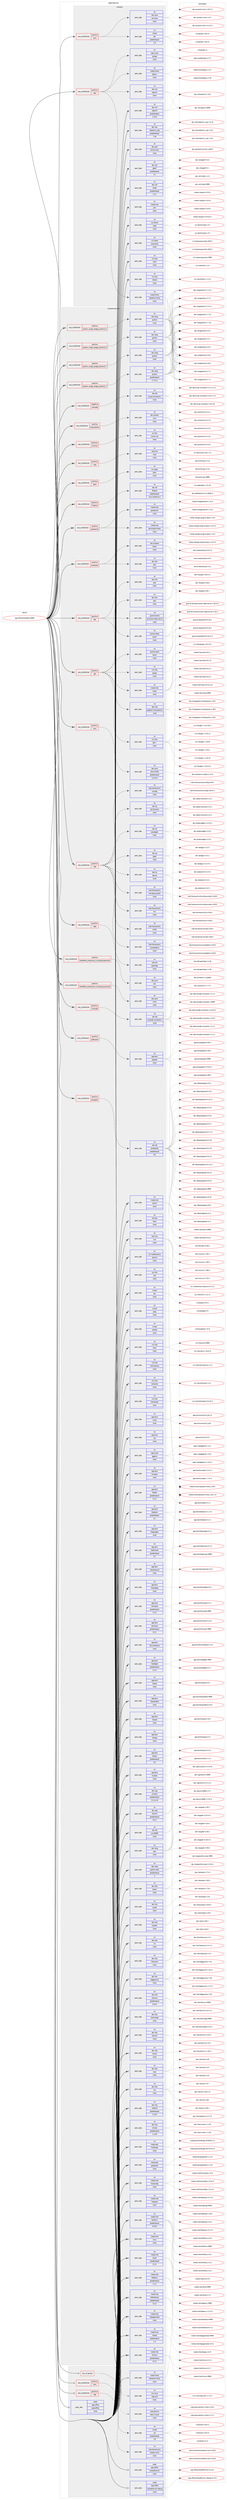 digraph prolog {

# *************
# Graph options
# *************

newrank=true;
concentrate=true;
compound=true;
graph [rankdir=LR,fontname=Helvetica,fontsize=10,ranksep=1.5];#, ranksep=2.5, nodesep=0.2];
edge  [arrowhead=vee];
node  [fontname=Helvetica,fontsize=10];

# **********
# The ebuild
# **********

subgraph cluster_leftcol {
color=gray;
rank=same;
label=<<i>ebuild</i>>;
id [label="app-office/libreoffice-9999", color=red, width=4, href="../app-office/libreoffice-9999.svg"];
}

# ****************
# The dependencies
# ****************

subgraph cluster_midcol {
color=gray;
label=<<i>dependencies</i>>;
subgraph cluster_compile {
fillcolor="#eeeeee";
style=filled;
label=<<i>compile</i>>;
subgraph cond120129 {
dependency503323 [label=<<TABLE BORDER="0" CELLBORDER="1" CELLSPACING="0" CELLPADDING="4"><TR><TD ROWSPAN="3" CELLPADDING="10">use_conditional</TD></TR><TR><TD>positive</TD></TR><TR><TD>java</TD></TR></TABLE>>, shape=none, color=red];
subgraph pack374100 {
dependency503324 [label=<<TABLE BORDER="0" CELLBORDER="1" CELLSPACING="0" CELLPADDING="4" WIDTH="220"><TR><TD ROWSPAN="6" CELLPADDING="30">pack_dep</TD></TR><TR><TD WIDTH="110">no</TD></TR><TR><TD>dev-java</TD></TR><TR><TD>ant-core</TD></TR><TR><TD>none</TD></TR><TR><TD></TD></TR></TABLE>>, shape=none, color=blue];
}
dependency503323:e -> dependency503324:w [weight=20,style="dashed",arrowhead="vee"];
subgraph pack374101 {
dependency503325 [label=<<TABLE BORDER="0" CELLBORDER="1" CELLSPACING="0" CELLPADDING="4" WIDTH="220"><TR><TD ROWSPAN="6" CELLPADDING="30">pack_dep</TD></TR><TR><TD WIDTH="110">no</TD></TR><TR><TD>virtual</TD></TR><TR><TD>jdk</TD></TR><TR><TD>greaterequal</TD></TR><TR><TD>1.8</TD></TR></TABLE>>, shape=none, color=blue];
}
dependency503323:e -> dependency503325:w [weight=20,style="dashed",arrowhead="vee"];
}
id:e -> dependency503323:w [weight=20,style="solid",arrowhead="vee"];
subgraph cond120130 {
dependency503326 [label=<<TABLE BORDER="0" CELLBORDER="1" CELLSPACING="0" CELLPADDING="4"><TR><TD ROWSPAN="3" CELLPADDING="10">use_conditional</TD></TR><TR><TD>positive</TD></TR><TR><TD>test</TD></TR></TABLE>>, shape=none, color=red];
subgraph pack374102 {
dependency503327 [label=<<TABLE BORDER="0" CELLBORDER="1" CELLSPACING="0" CELLPADDING="4" WIDTH="220"><TR><TD ROWSPAN="6" CELLPADDING="30">pack_dep</TD></TR><TR><TD WIDTH="110">no</TD></TR><TR><TD>app-crypt</TD></TR><TR><TD>gnupg</TD></TR><TR><TD>none</TD></TR><TR><TD></TD></TR></TABLE>>, shape=none, color=blue];
}
dependency503326:e -> dependency503327:w [weight=20,style="dashed",arrowhead="vee"];
subgraph pack374103 {
dependency503328 [label=<<TABLE BORDER="0" CELLBORDER="1" CELLSPACING="0" CELLPADDING="4" WIDTH="220"><TR><TD ROWSPAN="6" CELLPADDING="30">pack_dep</TD></TR><TR><TD WIDTH="110">no</TD></TR><TR><TD>dev-util</TD></TR><TR><TD>cppunit</TD></TR><TR><TD>none</TD></TR><TR><TD></TD></TR></TABLE>>, shape=none, color=blue];
}
dependency503326:e -> dependency503328:w [weight=20,style="dashed",arrowhead="vee"];
subgraph pack374104 {
dependency503329 [label=<<TABLE BORDER="0" CELLBORDER="1" CELLSPACING="0" CELLPADDING="4" WIDTH="220"><TR><TD ROWSPAN="6" CELLPADDING="30">pack_dep</TD></TR><TR><TD WIDTH="110">no</TD></TR><TR><TD>media-fonts</TD></TR><TR><TD>dejavu</TD></TR><TR><TD>none</TD></TR><TR><TD></TD></TR></TABLE>>, shape=none, color=blue];
}
dependency503326:e -> dependency503329:w [weight=20,style="dashed",arrowhead="vee"];
subgraph pack374105 {
dependency503330 [label=<<TABLE BORDER="0" CELLBORDER="1" CELLSPACING="0" CELLPADDING="4" WIDTH="220"><TR><TD ROWSPAN="6" CELLPADDING="30">pack_dep</TD></TR><TR><TD WIDTH="110">no</TD></TR><TR><TD>media-fonts</TD></TR><TR><TD>liberation-fonts</TD></TR><TR><TD>none</TD></TR><TR><TD></TD></TR></TABLE>>, shape=none, color=blue];
}
dependency503326:e -> dependency503330:w [weight=20,style="dashed",arrowhead="vee"];
}
id:e -> dependency503326:w [weight=20,style="solid",arrowhead="vee"];
subgraph pack374106 {
dependency503331 [label=<<TABLE BORDER="0" CELLBORDER="1" CELLSPACING="0" CELLPADDING="4" WIDTH="220"><TR><TD ROWSPAN="6" CELLPADDING="30">pack_dep</TD></TR><TR><TD WIDTH="110">no</TD></TR><TR><TD>dev-libs</TD></TR><TR><TD>libatomic_ops</TD></TR><TR><TD>greaterequal</TD></TR><TR><TD>7.2d</TD></TR></TABLE>>, shape=none, color=blue];
}
id:e -> dependency503331:w [weight=20,style="solid",arrowhead="vee"];
subgraph pack374107 {
dependency503332 [label=<<TABLE BORDER="0" CELLBORDER="1" CELLSPACING="0" CELLPADDING="4" WIDTH="220"><TR><TD ROWSPAN="6" CELLPADDING="30">pack_dep</TD></TR><TR><TD WIDTH="110">no</TD></TR><TR><TD>dev-perl</TD></TR><TR><TD>Archive-Zip</TD></TR><TR><TD>none</TD></TR><TR><TD></TD></TR></TABLE>>, shape=none, color=blue];
}
id:e -> dependency503332:w [weight=20,style="solid",arrowhead="vee"];
subgraph pack374108 {
dependency503333 [label=<<TABLE BORDER="0" CELLBORDER="1" CELLSPACING="0" CELLPADDING="4" WIDTH="220"><TR><TD ROWSPAN="6" CELLPADDING="30">pack_dep</TD></TR><TR><TD WIDTH="110">no</TD></TR><TR><TD>dev-util</TD></TR><TR><TD>cppunit</TD></TR><TR><TD>greaterequal</TD></TR><TR><TD>1.14.0</TD></TR></TABLE>>, shape=none, color=blue];
}
id:e -> dependency503333:w [weight=20,style="solid",arrowhead="vee"];
subgraph pack374109 {
dependency503334 [label=<<TABLE BORDER="0" CELLBORDER="1" CELLSPACING="0" CELLPADDING="4" WIDTH="220"><TR><TD ROWSPAN="6" CELLPADDING="30">pack_dep</TD></TR><TR><TD WIDTH="110">no</TD></TR><TR><TD>dev-util</TD></TR><TR><TD>gperf</TD></TR><TR><TD>greaterequal</TD></TR><TR><TD>3.1</TD></TR></TABLE>>, shape=none, color=blue];
}
id:e -> dependency503334:w [weight=20,style="solid",arrowhead="vee"];
subgraph pack374110 {
dependency503335 [label=<<TABLE BORDER="0" CELLBORDER="1" CELLSPACING="0" CELLPADDING="4" WIDTH="220"><TR><TD ROWSPAN="6" CELLPADDING="30">pack_dep</TD></TR><TR><TD WIDTH="110">no</TD></TR><TR><TD>dev-util</TD></TR><TR><TD>mdds</TD></TR><TR><TD>greaterequal</TD></TR><TR><TD>1.4.1</TD></TR></TABLE>>, shape=none, color=blue];
}
id:e -> dependency503335:w [weight=20,style="solid",arrowhead="vee"];
subgraph pack374111 {
dependency503336 [label=<<TABLE BORDER="0" CELLBORDER="1" CELLSPACING="0" CELLPADDING="4" WIDTH="220"><TR><TD ROWSPAN="6" CELLPADDING="30">pack_dep</TD></TR><TR><TD WIDTH="110">no</TD></TR><TR><TD>media-libs</TD></TR><TR><TD>glm</TD></TR><TR><TD>none</TD></TR><TR><TD></TD></TR></TABLE>>, shape=none, color=blue];
}
id:e -> dependency503336:w [weight=20,style="solid",arrowhead="vee"];
subgraph pack374112 {
dependency503337 [label=<<TABLE BORDER="0" CELLBORDER="1" CELLSPACING="0" CELLPADDING="4" WIDTH="220"><TR><TD ROWSPAN="6" CELLPADDING="30">pack_dep</TD></TR><TR><TD WIDTH="110">no</TD></TR><TR><TD>sys-devel</TD></TR><TR><TD>ucpp</TD></TR><TR><TD>none</TD></TR><TR><TD></TD></TR></TABLE>>, shape=none, color=blue];
}
id:e -> dependency503337:w [weight=20,style="solid",arrowhead="vee"];
subgraph pack374113 {
dependency503338 [label=<<TABLE BORDER="0" CELLBORDER="1" CELLSPACING="0" CELLPADDING="4" WIDTH="220"><TR><TD ROWSPAN="6" CELLPADDING="30">pack_dep</TD></TR><TR><TD WIDTH="110">no</TD></TR><TR><TD>x11-base</TD></TR><TR><TD>xorg-proto</TD></TR><TR><TD>none</TD></TR><TR><TD></TD></TR></TABLE>>, shape=none, color=blue];
}
id:e -> dependency503338:w [weight=20,style="solid",arrowhead="vee"];
subgraph pack374114 {
dependency503339 [label=<<TABLE BORDER="0" CELLBORDER="1" CELLSPACING="0" CELLPADDING="4" WIDTH="220"><TR><TD ROWSPAN="6" CELLPADDING="30">pack_dep</TD></TR><TR><TD WIDTH="110">no</TD></TR><TR><TD>x11-libs</TD></TR><TR><TD>libXt</TD></TR><TR><TD>none</TD></TR><TR><TD></TD></TR></TABLE>>, shape=none, color=blue];
}
id:e -> dependency503339:w [weight=20,style="solid",arrowhead="vee"];
subgraph pack374115 {
dependency503340 [label=<<TABLE BORDER="0" CELLBORDER="1" CELLSPACING="0" CELLPADDING="4" WIDTH="220"><TR><TD ROWSPAN="6" CELLPADDING="30">pack_dep</TD></TR><TR><TD WIDTH="110">no</TD></TR><TR><TD>x11-libs</TD></TR><TR><TD>libXtst</TD></TR><TR><TD>none</TD></TR><TR><TD></TD></TR></TABLE>>, shape=none, color=blue];
}
id:e -> dependency503340:w [weight=20,style="solid",arrowhead="vee"];
}
subgraph cluster_compileandrun {
fillcolor="#eeeeee";
style=filled;
label=<<i>compile and run</i>>;
subgraph cond120131 {
dependency503341 [label=<<TABLE BORDER="0" CELLBORDER="1" CELLSPACING="0" CELLPADDING="4"><TR><TD ROWSPAN="3" CELLPADDING="10">use_conditional</TD></TR><TR><TD>negative</TD></TR><TR><TD>mariadb</TD></TR></TABLE>>, shape=none, color=red];
subgraph pack374116 {
dependency503342 [label=<<TABLE BORDER="0" CELLBORDER="1" CELLSPACING="0" CELLPADDING="4" WIDTH="220"><TR><TD ROWSPAN="6" CELLPADDING="30">pack_dep</TD></TR><TR><TD WIDTH="110">no</TD></TR><TR><TD>dev-db</TD></TR><TR><TD>mysql-connector-c</TD></TR><TR><TD>none</TD></TR><TR><TD></TD></TR></TABLE>>, shape=none, color=blue];
}
dependency503341:e -> dependency503342:w [weight=20,style="dashed",arrowhead="vee"];
}
id:e -> dependency503341:w [weight=20,style="solid",arrowhead="odotvee"];
subgraph cond120132 {
dependency503343 [label=<<TABLE BORDER="0" CELLBORDER="1" CELLSPACING="0" CELLPADDING="4"><TR><TD ROWSPAN="3" CELLPADDING="10">use_conditional</TD></TR><TR><TD>positive</TD></TR><TR><TD>accessibility</TD></TR></TABLE>>, shape=none, color=red];
subgraph pack374117 {
dependency503344 [label=<<TABLE BORDER="0" CELLBORDER="1" CELLSPACING="0" CELLPADDING="4" WIDTH="220"><TR><TD ROWSPAN="6" CELLPADDING="30">pack_dep</TD></TR><TR><TD WIDTH="110">no</TD></TR><TR><TD>dev-python</TD></TR><TR><TD>lxml</TD></TR><TR><TD>none</TD></TR><TR><TD></TD></TR></TABLE>>, shape=none, color=blue];
}
dependency503343:e -> dependency503344:w [weight=20,style="dashed",arrowhead="vee"];
}
id:e -> dependency503343:w [weight=20,style="solid",arrowhead="odotvee"];
subgraph cond120133 {
dependency503345 [label=<<TABLE BORDER="0" CELLBORDER="1" CELLSPACING="0" CELLPADDING="4"><TR><TD ROWSPAN="3" CELLPADDING="10">use_conditional</TD></TR><TR><TD>positive</TD></TR><TR><TD>bluetooth</TD></TR></TABLE>>, shape=none, color=red];
subgraph pack374118 {
dependency503346 [label=<<TABLE BORDER="0" CELLBORDER="1" CELLSPACING="0" CELLPADDING="4" WIDTH="220"><TR><TD ROWSPAN="6" CELLPADDING="30">pack_dep</TD></TR><TR><TD WIDTH="110">no</TD></TR><TR><TD>dev-libs</TD></TR><TR><TD>glib</TD></TR><TR><TD>none</TD></TR><TR><TD></TD></TR></TABLE>>, shape=none, color=blue];
}
dependency503345:e -> dependency503346:w [weight=20,style="dashed",arrowhead="vee"];
subgraph pack374119 {
dependency503347 [label=<<TABLE BORDER="0" CELLBORDER="1" CELLSPACING="0" CELLPADDING="4" WIDTH="220"><TR><TD ROWSPAN="6" CELLPADDING="30">pack_dep</TD></TR><TR><TD WIDTH="110">no</TD></TR><TR><TD>net-wireless</TD></TR><TR><TD>bluez</TD></TR><TR><TD>none</TD></TR><TR><TD></TD></TR></TABLE>>, shape=none, color=blue];
}
dependency503345:e -> dependency503347:w [weight=20,style="dashed",arrowhead="vee"];
}
id:e -> dependency503345:w [weight=20,style="solid",arrowhead="odotvee"];
subgraph cond120134 {
dependency503348 [label=<<TABLE BORDER="0" CELLBORDER="1" CELLSPACING="0" CELLPADDING="4"><TR><TD ROWSPAN="3" CELLPADDING="10">use_conditional</TD></TR><TR><TD>positive</TD></TR><TR><TD>coinmp</TD></TR></TABLE>>, shape=none, color=red];
subgraph pack374120 {
dependency503349 [label=<<TABLE BORDER="0" CELLBORDER="1" CELLSPACING="0" CELLPADDING="4" WIDTH="220"><TR><TD ROWSPAN="6" CELLPADDING="30">pack_dep</TD></TR><TR><TD WIDTH="110">no</TD></TR><TR><TD>sci-libs</TD></TR><TR><TD>coinor-mp</TD></TR><TR><TD>none</TD></TR><TR><TD></TD></TR></TABLE>>, shape=none, color=blue];
}
dependency503348:e -> dependency503349:w [weight=20,style="dashed",arrowhead="vee"];
}
id:e -> dependency503348:w [weight=20,style="solid",arrowhead="odotvee"];
subgraph cond120135 {
dependency503350 [label=<<TABLE BORDER="0" CELLBORDER="1" CELLSPACING="0" CELLPADDING="4"><TR><TD ROWSPAN="3" CELLPADDING="10">use_conditional</TD></TR><TR><TD>positive</TD></TR><TR><TD>cups</TD></TR></TABLE>>, shape=none, color=red];
subgraph pack374121 {
dependency503351 [label=<<TABLE BORDER="0" CELLBORDER="1" CELLSPACING="0" CELLPADDING="4" WIDTH="220"><TR><TD ROWSPAN="6" CELLPADDING="30">pack_dep</TD></TR><TR><TD WIDTH="110">no</TD></TR><TR><TD>net-print</TD></TR><TR><TD>cups</TD></TR><TR><TD>none</TD></TR><TR><TD></TD></TR></TABLE>>, shape=none, color=blue];
}
dependency503350:e -> dependency503351:w [weight=20,style="dashed",arrowhead="vee"];
}
id:e -> dependency503350:w [weight=20,style="solid",arrowhead="odotvee"];
subgraph cond120136 {
dependency503352 [label=<<TABLE BORDER="0" CELLBORDER="1" CELLSPACING="0" CELLPADDING="4"><TR><TD ROWSPAN="3" CELLPADDING="10">use_conditional</TD></TR><TR><TD>positive</TD></TR><TR><TD>dbus</TD></TR></TABLE>>, shape=none, color=red];
subgraph pack374122 {
dependency503353 [label=<<TABLE BORDER="0" CELLBORDER="1" CELLSPACING="0" CELLPADDING="4" WIDTH="220"><TR><TD ROWSPAN="6" CELLPADDING="30">pack_dep</TD></TR><TR><TD WIDTH="110">no</TD></TR><TR><TD>sys-apps</TD></TR><TR><TD>dbus</TD></TR><TR><TD>none</TD></TR><TR><TD></TD></TR></TABLE>>, shape=none, color=blue];
}
dependency503352:e -> dependency503353:w [weight=20,style="dashed",arrowhead="vee"];
}
id:e -> dependency503352:w [weight=20,style="solid",arrowhead="odotvee"];
subgraph cond120137 {
dependency503354 [label=<<TABLE BORDER="0" CELLBORDER="1" CELLSPACING="0" CELLPADDING="4"><TR><TD ROWSPAN="3" CELLPADDING="10">use_conditional</TD></TR><TR><TD>positive</TD></TR><TR><TD>eds</TD></TR></TABLE>>, shape=none, color=red];
subgraph pack374123 {
dependency503355 [label=<<TABLE BORDER="0" CELLBORDER="1" CELLSPACING="0" CELLPADDING="4" WIDTH="220"><TR><TD ROWSPAN="6" CELLPADDING="30">pack_dep</TD></TR><TR><TD WIDTH="110">no</TD></TR><TR><TD>dev-libs</TD></TR><TR><TD>glib</TD></TR><TR><TD>none</TD></TR><TR><TD></TD></TR></TABLE>>, shape=none, color=blue];
}
dependency503354:e -> dependency503355:w [weight=20,style="dashed",arrowhead="vee"];
subgraph pack374124 {
dependency503356 [label=<<TABLE BORDER="0" CELLBORDER="1" CELLSPACING="0" CELLPADDING="4" WIDTH="220"><TR><TD ROWSPAN="6" CELLPADDING="30">pack_dep</TD></TR><TR><TD WIDTH="110">no</TD></TR><TR><TD>gnome-base</TD></TR><TR><TD>dconf</TD></TR><TR><TD>none</TD></TR><TR><TD></TD></TR></TABLE>>, shape=none, color=blue];
}
dependency503354:e -> dependency503356:w [weight=20,style="dashed",arrowhead="vee"];
subgraph pack374125 {
dependency503357 [label=<<TABLE BORDER="0" CELLBORDER="1" CELLSPACING="0" CELLPADDING="4" WIDTH="220"><TR><TD ROWSPAN="6" CELLPADDING="30">pack_dep</TD></TR><TR><TD WIDTH="110">no</TD></TR><TR><TD>gnome-extra</TD></TR><TR><TD>evolution-data-server</TD></TR><TR><TD>none</TD></TR><TR><TD></TD></TR></TABLE>>, shape=none, color=blue];
}
dependency503354:e -> dependency503357:w [weight=20,style="dashed",arrowhead="vee"];
}
id:e -> dependency503354:w [weight=20,style="solid",arrowhead="odotvee"];
subgraph cond120138 {
dependency503358 [label=<<TABLE BORDER="0" CELLBORDER="1" CELLSPACING="0" CELLPADDING="4"><TR><TD ROWSPAN="3" CELLPADDING="10">use_conditional</TD></TR><TR><TD>positive</TD></TR><TR><TD>firebird</TD></TR></TABLE>>, shape=none, color=red];
subgraph pack374126 {
dependency503359 [label=<<TABLE BORDER="0" CELLBORDER="1" CELLSPACING="0" CELLPADDING="4" WIDTH="220"><TR><TD ROWSPAN="6" CELLPADDING="30">pack_dep</TD></TR><TR><TD WIDTH="110">no</TD></TR><TR><TD>dev-db</TD></TR><TR><TD>firebird</TD></TR><TR><TD>greaterequal</TD></TR><TR><TD>3.0.2.32703.0-r1</TD></TR></TABLE>>, shape=none, color=blue];
}
dependency503358:e -> dependency503359:w [weight=20,style="dashed",arrowhead="vee"];
}
id:e -> dependency503358:w [weight=20,style="solid",arrowhead="odotvee"];
subgraph cond120139 {
dependency503360 [label=<<TABLE BORDER="0" CELLBORDER="1" CELLSPACING="0" CELLPADDING="4"><TR><TD ROWSPAN="3" CELLPADDING="10">use_conditional</TD></TR><TR><TD>positive</TD></TR><TR><TD>gstreamer</TD></TR></TABLE>>, shape=none, color=red];
subgraph pack374127 {
dependency503361 [label=<<TABLE BORDER="0" CELLBORDER="1" CELLSPACING="0" CELLPADDING="4" WIDTH="220"><TR><TD ROWSPAN="6" CELLPADDING="30">pack_dep</TD></TR><TR><TD WIDTH="110">no</TD></TR><TR><TD>media-libs</TD></TR><TR><TD>gstreamer</TD></TR><TR><TD>none</TD></TR><TR><TD></TD></TR></TABLE>>, shape=none, color=blue];
}
dependency503360:e -> dependency503361:w [weight=20,style="dashed",arrowhead="vee"];
subgraph pack374128 {
dependency503362 [label=<<TABLE BORDER="0" CELLBORDER="1" CELLSPACING="0" CELLPADDING="4" WIDTH="220"><TR><TD ROWSPAN="6" CELLPADDING="30">pack_dep</TD></TR><TR><TD WIDTH="110">no</TD></TR><TR><TD>media-libs</TD></TR><TR><TD>gst-plugins-base</TD></TR><TR><TD>none</TD></TR><TR><TD></TD></TR></TABLE>>, shape=none, color=blue];
}
dependency503360:e -> dependency503362:w [weight=20,style="dashed",arrowhead="vee"];
}
id:e -> dependency503360:w [weight=20,style="solid",arrowhead="odotvee"];
subgraph cond120140 {
dependency503363 [label=<<TABLE BORDER="0" CELLBORDER="1" CELLSPACING="0" CELLPADDING="4"><TR><TD ROWSPAN="3" CELLPADDING="10">use_conditional</TD></TR><TR><TD>positive</TD></TR><TR><TD>gtk</TD></TR></TABLE>>, shape=none, color=red];
subgraph pack374129 {
dependency503364 [label=<<TABLE BORDER="0" CELLBORDER="1" CELLSPACING="0" CELLPADDING="4" WIDTH="220"><TR><TD ROWSPAN="6" CELLPADDING="30">pack_dep</TD></TR><TR><TD WIDTH="110">no</TD></TR><TR><TD>dev-libs</TD></TR><TR><TD>glib</TD></TR><TR><TD>none</TD></TR><TR><TD></TD></TR></TABLE>>, shape=none, color=blue];
}
dependency503363:e -> dependency503364:w [weight=20,style="dashed",arrowhead="vee"];
subgraph pack374130 {
dependency503365 [label=<<TABLE BORDER="0" CELLBORDER="1" CELLSPACING="0" CELLPADDING="4" WIDTH="220"><TR><TD ROWSPAN="6" CELLPADDING="30">pack_dep</TD></TR><TR><TD WIDTH="110">no</TD></TR><TR><TD>dev-libs</TD></TR><TR><TD>gobject-introspection</TD></TR><TR><TD>none</TD></TR><TR><TD></TD></TR></TABLE>>, shape=none, color=blue];
}
dependency503363:e -> dependency503365:w [weight=20,style="dashed",arrowhead="vee"];
subgraph pack374131 {
dependency503366 [label=<<TABLE BORDER="0" CELLBORDER="1" CELLSPACING="0" CELLPADDING="4" WIDTH="220"><TR><TD ROWSPAN="6" CELLPADDING="30">pack_dep</TD></TR><TR><TD WIDTH="110">no</TD></TR><TR><TD>gnome-base</TD></TR><TR><TD>dconf</TD></TR><TR><TD>none</TD></TR><TR><TD></TD></TR></TABLE>>, shape=none, color=blue];
}
dependency503363:e -> dependency503366:w [weight=20,style="dashed",arrowhead="vee"];
subgraph pack374132 {
dependency503367 [label=<<TABLE BORDER="0" CELLBORDER="1" CELLSPACING="0" CELLPADDING="4" WIDTH="220"><TR><TD ROWSPAN="6" CELLPADDING="30">pack_dep</TD></TR><TR><TD WIDTH="110">no</TD></TR><TR><TD>media-libs</TD></TR><TR><TD>mesa</TD></TR><TR><TD>none</TD></TR><TR><TD></TD></TR></TABLE>>, shape=none, color=blue];
}
dependency503363:e -> dependency503367:w [weight=20,style="dashed",arrowhead="vee"];
subgraph pack374133 {
dependency503368 [label=<<TABLE BORDER="0" CELLBORDER="1" CELLSPACING="0" CELLPADDING="4" WIDTH="220"><TR><TD ROWSPAN="6" CELLPADDING="30">pack_dep</TD></TR><TR><TD WIDTH="110">no</TD></TR><TR><TD>x11-libs</TD></TR><TR><TD>gtk+</TD></TR><TR><TD>none</TD></TR><TR><TD></TD></TR></TABLE>>, shape=none, color=blue];
}
dependency503363:e -> dependency503368:w [weight=20,style="dashed",arrowhead="vee"];
subgraph pack374134 {
dependency503369 [label=<<TABLE BORDER="0" CELLBORDER="1" CELLSPACING="0" CELLPADDING="4" WIDTH="220"><TR><TD ROWSPAN="6" CELLPADDING="30">pack_dep</TD></TR><TR><TD WIDTH="110">no</TD></TR><TR><TD>x11-libs</TD></TR><TR><TD>pango</TD></TR><TR><TD>none</TD></TR><TR><TD></TD></TR></TABLE>>, shape=none, color=blue];
}
dependency503363:e -> dependency503369:w [weight=20,style="dashed",arrowhead="vee"];
}
id:e -> dependency503363:w [weight=20,style="solid",arrowhead="odotvee"];
subgraph cond120141 {
dependency503370 [label=<<TABLE BORDER="0" CELLBORDER="1" CELLSPACING="0" CELLPADDING="4"><TR><TD ROWSPAN="3" CELLPADDING="10">use_conditional</TD></TR><TR><TD>positive</TD></TR><TR><TD>java</TD></TR></TABLE>>, shape=none, color=red];
subgraph pack374135 {
dependency503371 [label=<<TABLE BORDER="0" CELLBORDER="1" CELLSPACING="0" CELLPADDING="4" WIDTH="220"><TR><TD ROWSPAN="6" CELLPADDING="30">pack_dep</TD></TR><TR><TD WIDTH="110">no</TD></TR><TR><TD>dev-java</TD></TR><TR><TD>java-config</TD></TR><TR><TD>greaterequal</TD></TR><TR><TD>2.2.0-r3</TD></TR></TABLE>>, shape=none, color=blue];
}
dependency503370:e -> dependency503371:w [weight=20,style="dashed",arrowhead="vee"];
}
id:e -> dependency503370:w [weight=20,style="solid",arrowhead="odotvee"];
subgraph cond120142 {
dependency503372 [label=<<TABLE BORDER="0" CELLBORDER="1" CELLSPACING="0" CELLPADDING="4"><TR><TD ROWSPAN="3" CELLPADDING="10">use_conditional</TD></TR><TR><TD>positive</TD></TR><TR><TD>kde</TD></TR></TABLE>>, shape=none, color=red];
subgraph pack374136 {
dependency503373 [label=<<TABLE BORDER="0" CELLBORDER="1" CELLSPACING="0" CELLPADDING="4" WIDTH="220"><TR><TD ROWSPAN="6" CELLPADDING="30">pack_dep</TD></TR><TR><TD WIDTH="110">no</TD></TR><TR><TD>dev-qt</TD></TR><TR><TD>qtcore</TD></TR><TR><TD>none</TD></TR><TR><TD></TD></TR></TABLE>>, shape=none, color=blue];
}
dependency503372:e -> dependency503373:w [weight=20,style="dashed",arrowhead="vee"];
subgraph pack374137 {
dependency503374 [label=<<TABLE BORDER="0" CELLBORDER="1" CELLSPACING="0" CELLPADDING="4" WIDTH="220"><TR><TD ROWSPAN="6" CELLPADDING="30">pack_dep</TD></TR><TR><TD WIDTH="110">no</TD></TR><TR><TD>dev-qt</TD></TR><TR><TD>qtgui</TD></TR><TR><TD>none</TD></TR><TR><TD></TD></TR></TABLE>>, shape=none, color=blue];
}
dependency503372:e -> dependency503374:w [weight=20,style="dashed",arrowhead="vee"];
subgraph pack374138 {
dependency503375 [label=<<TABLE BORDER="0" CELLBORDER="1" CELLSPACING="0" CELLPADDING="4" WIDTH="220"><TR><TD ROWSPAN="6" CELLPADDING="30">pack_dep</TD></TR><TR><TD WIDTH="110">no</TD></TR><TR><TD>dev-qt</TD></TR><TR><TD>qtwidgets</TD></TR><TR><TD>none</TD></TR><TR><TD></TD></TR></TABLE>>, shape=none, color=blue];
}
dependency503372:e -> dependency503375:w [weight=20,style="dashed",arrowhead="vee"];
subgraph pack374139 {
dependency503376 [label=<<TABLE BORDER="0" CELLBORDER="1" CELLSPACING="0" CELLPADDING="4" WIDTH="220"><TR><TD ROWSPAN="6" CELLPADDING="30">pack_dep</TD></TR><TR><TD WIDTH="110">no</TD></TR><TR><TD>dev-qt</TD></TR><TR><TD>qtx11extras</TD></TR><TR><TD>none</TD></TR><TR><TD></TD></TR></TABLE>>, shape=none, color=blue];
}
dependency503372:e -> dependency503376:w [weight=20,style="dashed",arrowhead="vee"];
subgraph pack374140 {
dependency503377 [label=<<TABLE BORDER="0" CELLBORDER="1" CELLSPACING="0" CELLPADDING="4" WIDTH="220"><TR><TD ROWSPAN="6" CELLPADDING="30">pack_dep</TD></TR><TR><TD WIDTH="110">no</TD></TR><TR><TD>kde-frameworks</TD></TR><TR><TD>kconfig</TD></TR><TR><TD>none</TD></TR><TR><TD></TD></TR></TABLE>>, shape=none, color=blue];
}
dependency503372:e -> dependency503377:w [weight=20,style="dashed",arrowhead="vee"];
subgraph pack374141 {
dependency503378 [label=<<TABLE BORDER="0" CELLBORDER="1" CELLSPACING="0" CELLPADDING="4" WIDTH="220"><TR><TD ROWSPAN="6" CELLPADDING="30">pack_dep</TD></TR><TR><TD WIDTH="110">no</TD></TR><TR><TD>kde-frameworks</TD></TR><TR><TD>kcoreaddons</TD></TR><TR><TD>none</TD></TR><TR><TD></TD></TR></TABLE>>, shape=none, color=blue];
}
dependency503372:e -> dependency503378:w [weight=20,style="dashed",arrowhead="vee"];
subgraph pack374142 {
dependency503379 [label=<<TABLE BORDER="0" CELLBORDER="1" CELLSPACING="0" CELLPADDING="4" WIDTH="220"><TR><TD ROWSPAN="6" CELLPADDING="30">pack_dep</TD></TR><TR><TD WIDTH="110">no</TD></TR><TR><TD>kde-frameworks</TD></TR><TR><TD>ki18n</TD></TR><TR><TD>none</TD></TR><TR><TD></TD></TR></TABLE>>, shape=none, color=blue];
}
dependency503372:e -> dependency503379:w [weight=20,style="dashed",arrowhead="vee"];
subgraph pack374143 {
dependency503380 [label=<<TABLE BORDER="0" CELLBORDER="1" CELLSPACING="0" CELLPADDING="4" WIDTH="220"><TR><TD ROWSPAN="6" CELLPADDING="30">pack_dep</TD></TR><TR><TD WIDTH="110">no</TD></TR><TR><TD>kde-frameworks</TD></TR><TR><TD>kio</TD></TR><TR><TD>none</TD></TR><TR><TD></TD></TR></TABLE>>, shape=none, color=blue];
}
dependency503372:e -> dependency503380:w [weight=20,style="dashed",arrowhead="vee"];
subgraph pack374144 {
dependency503381 [label=<<TABLE BORDER="0" CELLBORDER="1" CELLSPACING="0" CELLPADDING="4" WIDTH="220"><TR><TD ROWSPAN="6" CELLPADDING="30">pack_dep</TD></TR><TR><TD WIDTH="110">no</TD></TR><TR><TD>kde-frameworks</TD></TR><TR><TD>kwindowsystem</TD></TR><TR><TD>none</TD></TR><TR><TD></TD></TR></TABLE>>, shape=none, color=blue];
}
dependency503372:e -> dependency503381:w [weight=20,style="dashed",arrowhead="vee"];
}
id:e -> dependency503372:w [weight=20,style="solid",arrowhead="odotvee"];
subgraph cond120143 {
dependency503382 [label=<<TABLE BORDER="0" CELLBORDER="1" CELLSPACING="0" CELLPADDING="4"><TR><TD ROWSPAN="3" CELLPADDING="10">use_conditional</TD></TR><TR><TD>positive</TD></TR><TR><TD>ldap</TD></TR></TABLE>>, shape=none, color=red];
subgraph pack374145 {
dependency503383 [label=<<TABLE BORDER="0" CELLBORDER="1" CELLSPACING="0" CELLPADDING="4" WIDTH="220"><TR><TD ROWSPAN="6" CELLPADDING="30">pack_dep</TD></TR><TR><TD WIDTH="110">no</TD></TR><TR><TD>net-nds</TD></TR><TR><TD>openldap</TD></TR><TR><TD>none</TD></TR><TR><TD></TD></TR></TABLE>>, shape=none, color=blue];
}
dependency503382:e -> dependency503383:w [weight=20,style="dashed",arrowhead="vee"];
}
id:e -> dependency503382:w [weight=20,style="solid",arrowhead="odotvee"];
subgraph cond120144 {
dependency503384 [label=<<TABLE BORDER="0" CELLBORDER="1" CELLSPACING="0" CELLPADDING="4"><TR><TD ROWSPAN="3" CELLPADDING="10">use_conditional</TD></TR><TR><TD>positive</TD></TR><TR><TD>libreoffice_extensions_scripting-beanshell</TD></TR></TABLE>>, shape=none, color=red];
subgraph pack374146 {
dependency503385 [label=<<TABLE BORDER="0" CELLBORDER="1" CELLSPACING="0" CELLPADDING="4" WIDTH="220"><TR><TD ROWSPAN="6" CELLPADDING="30">pack_dep</TD></TR><TR><TD WIDTH="110">no</TD></TR><TR><TD>dev-java</TD></TR><TR><TD>bsh</TD></TR><TR><TD>none</TD></TR><TR><TD></TD></TR></TABLE>>, shape=none, color=blue];
}
dependency503384:e -> dependency503385:w [weight=20,style="dashed",arrowhead="vee"];
}
id:e -> dependency503384:w [weight=20,style="solid",arrowhead="odotvee"];
subgraph cond120145 {
dependency503386 [label=<<TABLE BORDER="0" CELLBORDER="1" CELLSPACING="0" CELLPADDING="4"><TR><TD ROWSPAN="3" CELLPADDING="10">use_conditional</TD></TR><TR><TD>positive</TD></TR><TR><TD>libreoffice_extensions_scripting-javascript</TD></TR></TABLE>>, shape=none, color=red];
subgraph pack374147 {
dependency503387 [label=<<TABLE BORDER="0" CELLBORDER="1" CELLSPACING="0" CELLPADDING="4" WIDTH="220"><TR><TD ROWSPAN="6" CELLPADDING="30">pack_dep</TD></TR><TR><TD WIDTH="110">no</TD></TR><TR><TD>dev-java</TD></TR><TR><TD>rhino</TD></TR><TR><TD>none</TD></TR><TR><TD></TD></TR></TABLE>>, shape=none, color=blue];
}
dependency503386:e -> dependency503387:w [weight=20,style="dashed",arrowhead="vee"];
}
id:e -> dependency503386:w [weight=20,style="solid",arrowhead="odotvee"];
subgraph cond120146 {
dependency503388 [label=<<TABLE BORDER="0" CELLBORDER="1" CELLSPACING="0" CELLPADDING="4"><TR><TD ROWSPAN="3" CELLPADDING="10">use_conditional</TD></TR><TR><TD>positive</TD></TR><TR><TD>mariadb</TD></TR></TABLE>>, shape=none, color=red];
subgraph pack374148 {
dependency503389 [label=<<TABLE BORDER="0" CELLBORDER="1" CELLSPACING="0" CELLPADDING="4" WIDTH="220"><TR><TD ROWSPAN="6" CELLPADDING="30">pack_dep</TD></TR><TR><TD WIDTH="110">no</TD></TR><TR><TD>dev-db</TD></TR><TR><TD>mariadb-connector-c</TD></TR><TR><TD>none</TD></TR><TR><TD></TD></TR></TABLE>>, shape=none, color=blue];
}
dependency503388:e -> dependency503389:w [weight=20,style="dashed",arrowhead="vee"];
}
id:e -> dependency503388:w [weight=20,style="solid",arrowhead="odotvee"];
subgraph cond120147 {
dependency503390 [label=<<TABLE BORDER="0" CELLBORDER="1" CELLSPACING="0" CELLPADDING="4"><TR><TD ROWSPAN="3" CELLPADDING="10">use_conditional</TD></TR><TR><TD>positive</TD></TR><TR><TD>pdfimport</TD></TR></TABLE>>, shape=none, color=red];
subgraph pack374149 {
dependency503391 [label=<<TABLE BORDER="0" CELLBORDER="1" CELLSPACING="0" CELLPADDING="4" WIDTH="220"><TR><TD ROWSPAN="6" CELLPADDING="30">pack_dep</TD></TR><TR><TD WIDTH="110">no</TD></TR><TR><TD>app-text</TD></TR><TR><TD>poppler</TD></TR><TR><TD>none</TD></TR><TR><TD></TD></TR></TABLE>>, shape=none, color=blue];
}
dependency503390:e -> dependency503391:w [weight=20,style="dashed",arrowhead="vee"];
}
id:e -> dependency503390:w [weight=20,style="solid",arrowhead="odotvee"];
subgraph cond120148 {
dependency503392 [label=<<TABLE BORDER="0" CELLBORDER="1" CELLSPACING="0" CELLPADDING="4"><TR><TD ROWSPAN="3" CELLPADDING="10">use_conditional</TD></TR><TR><TD>positive</TD></TR><TR><TD>postgres</TD></TR></TABLE>>, shape=none, color=red];
subgraph pack374150 {
dependency503393 [label=<<TABLE BORDER="0" CELLBORDER="1" CELLSPACING="0" CELLPADDING="4" WIDTH="220"><TR><TD ROWSPAN="6" CELLPADDING="30">pack_dep</TD></TR><TR><TD WIDTH="110">no</TD></TR><TR><TD>dev-db</TD></TR><TR><TD>postgresql</TD></TR><TR><TD>greaterequal</TD></TR><TR><TD>9.0</TD></TR></TABLE>>, shape=none, color=blue];
}
dependency503392:e -> dependency503393:w [weight=20,style="dashed",arrowhead="vee"];
}
id:e -> dependency503392:w [weight=20,style="solid",arrowhead="odotvee"];
subgraph cond120149 {
dependency503394 [label=<<TABLE BORDER="0" CELLBORDER="1" CELLSPACING="0" CELLPADDING="4"><TR><TD ROWSPAN="3" CELLPADDING="10">use_conditional</TD></TR><TR><TD>positive</TD></TR><TR><TD>python_single_target_python2_7</TD></TR></TABLE>>, shape=none, color=red];
subgraph pack374151 {
dependency503395 [label=<<TABLE BORDER="0" CELLBORDER="1" CELLSPACING="0" CELLPADDING="4" WIDTH="220"><TR><TD ROWSPAN="6" CELLPADDING="30">pack_dep</TD></TR><TR><TD WIDTH="110">no</TD></TR><TR><TD>dev-lang</TD></TR><TR><TD>python</TD></TR><TR><TD>greaterequal</TD></TR><TR><TD>2.7.5-r2</TD></TR></TABLE>>, shape=none, color=blue];
}
dependency503394:e -> dependency503395:w [weight=20,style="dashed",arrowhead="vee"];
}
id:e -> dependency503394:w [weight=20,style="solid",arrowhead="odotvee"];
subgraph cond120150 {
dependency503396 [label=<<TABLE BORDER="0" CELLBORDER="1" CELLSPACING="0" CELLPADDING="4"><TR><TD ROWSPAN="3" CELLPADDING="10">use_conditional</TD></TR><TR><TD>positive</TD></TR><TR><TD>python_single_target_python3_5</TD></TR></TABLE>>, shape=none, color=red];
subgraph pack374152 {
dependency503397 [label=<<TABLE BORDER="0" CELLBORDER="1" CELLSPACING="0" CELLPADDING="4" WIDTH="220"><TR><TD ROWSPAN="6" CELLPADDING="30">pack_dep</TD></TR><TR><TD WIDTH="110">no</TD></TR><TR><TD>dev-lang</TD></TR><TR><TD>python</TD></TR><TR><TD>none</TD></TR><TR><TD></TD></TR></TABLE>>, shape=none, color=blue];
}
dependency503396:e -> dependency503397:w [weight=20,style="dashed",arrowhead="vee"];
}
id:e -> dependency503396:w [weight=20,style="solid",arrowhead="odotvee"];
subgraph cond120151 {
dependency503398 [label=<<TABLE BORDER="0" CELLBORDER="1" CELLSPACING="0" CELLPADDING="4"><TR><TD ROWSPAN="3" CELLPADDING="10">use_conditional</TD></TR><TR><TD>positive</TD></TR><TR><TD>python_single_target_python3_6</TD></TR></TABLE>>, shape=none, color=red];
subgraph pack374153 {
dependency503399 [label=<<TABLE BORDER="0" CELLBORDER="1" CELLSPACING="0" CELLPADDING="4" WIDTH="220"><TR><TD ROWSPAN="6" CELLPADDING="30">pack_dep</TD></TR><TR><TD WIDTH="110">no</TD></TR><TR><TD>dev-lang</TD></TR><TR><TD>python</TD></TR><TR><TD>none</TD></TR><TR><TD></TD></TR></TABLE>>, shape=none, color=blue];
}
dependency503398:e -> dependency503399:w [weight=20,style="dashed",arrowhead="vee"];
}
id:e -> dependency503398:w [weight=20,style="solid",arrowhead="odotvee"];
subgraph cond120152 {
dependency503400 [label=<<TABLE BORDER="0" CELLBORDER="1" CELLSPACING="0" CELLPADDING="4"><TR><TD ROWSPAN="3" CELLPADDING="10">use_conditional</TD></TR><TR><TD>positive</TD></TR><TR><TD>python_single_target_python3_7</TD></TR></TABLE>>, shape=none, color=red];
subgraph pack374154 {
dependency503401 [label=<<TABLE BORDER="0" CELLBORDER="1" CELLSPACING="0" CELLPADDING="4" WIDTH="220"><TR><TD ROWSPAN="6" CELLPADDING="30">pack_dep</TD></TR><TR><TD WIDTH="110">no</TD></TR><TR><TD>dev-lang</TD></TR><TR><TD>python</TD></TR><TR><TD>none</TD></TR><TR><TD></TD></TR></TABLE>>, shape=none, color=blue];
}
dependency503400:e -> dependency503401:w [weight=20,style="dashed",arrowhead="vee"];
}
id:e -> dependency503400:w [weight=20,style="solid",arrowhead="odotvee"];
subgraph pack374155 {
dependency503402 [label=<<TABLE BORDER="0" CELLBORDER="1" CELLSPACING="0" CELLPADDING="4" WIDTH="220"><TR><TD ROWSPAN="6" CELLPADDING="30">pack_dep</TD></TR><TR><TD WIDTH="110">no</TD></TR><TR><TD>app-arch</TD></TR><TR><TD>unzip</TD></TR><TR><TD>none</TD></TR><TR><TD></TD></TR></TABLE>>, shape=none, color=blue];
}
id:e -> dependency503402:w [weight=20,style="solid",arrowhead="odotvee"];
subgraph pack374156 {
dependency503403 [label=<<TABLE BORDER="0" CELLBORDER="1" CELLSPACING="0" CELLPADDING="4" WIDTH="220"><TR><TD ROWSPAN="6" CELLPADDING="30">pack_dep</TD></TR><TR><TD WIDTH="110">no</TD></TR><TR><TD>app-arch</TD></TR><TR><TD>zip</TD></TR><TR><TD>none</TD></TR><TR><TD></TD></TR></TABLE>>, shape=none, color=blue];
}
id:e -> dependency503403:w [weight=20,style="solid",arrowhead="odotvee"];
subgraph pack374157 {
dependency503404 [label=<<TABLE BORDER="0" CELLBORDER="1" CELLSPACING="0" CELLPADDING="4" WIDTH="220"><TR><TD ROWSPAN="6" CELLPADDING="30">pack_dep</TD></TR><TR><TD WIDTH="110">no</TD></TR><TR><TD>app-crypt</TD></TR><TR><TD>gpgme</TD></TR><TR><TD>none</TD></TR><TR><TD></TD></TR></TABLE>>, shape=none, color=blue];
}
id:e -> dependency503404:w [weight=20,style="solid",arrowhead="odotvee"];
subgraph pack374158 {
dependency503405 [label=<<TABLE BORDER="0" CELLBORDER="1" CELLSPACING="0" CELLPADDING="4" WIDTH="220"><TR><TD ROWSPAN="6" CELLPADDING="30">pack_dep</TD></TR><TR><TD WIDTH="110">no</TD></TR><TR><TD>app-text</TD></TR><TR><TD>hunspell</TD></TR><TR><TD>none</TD></TR><TR><TD></TD></TR></TABLE>>, shape=none, color=blue];
}
id:e -> dependency503405:w [weight=20,style="solid",arrowhead="odotvee"];
subgraph pack374159 {
dependency503406 [label=<<TABLE BORDER="0" CELLBORDER="1" CELLSPACING="0" CELLPADDING="4" WIDTH="220"><TR><TD ROWSPAN="6" CELLPADDING="30">pack_dep</TD></TR><TR><TD WIDTH="110">no</TD></TR><TR><TD>app-text</TD></TR><TR><TD>libabw</TD></TR><TR><TD>greaterequal</TD></TR><TR><TD>0.1.0</TD></TR></TABLE>>, shape=none, color=blue];
}
id:e -> dependency503406:w [weight=20,style="solid",arrowhead="odotvee"];
subgraph pack374160 {
dependency503407 [label=<<TABLE BORDER="0" CELLBORDER="1" CELLSPACING="0" CELLPADDING="4" WIDTH="220"><TR><TD ROWSPAN="6" CELLPADDING="30">pack_dep</TD></TR><TR><TD WIDTH="110">no</TD></TR><TR><TD>app-text</TD></TR><TR><TD>libebook</TD></TR><TR><TD>greaterequal</TD></TR><TR><TD>0.1</TD></TR></TABLE>>, shape=none, color=blue];
}
id:e -> dependency503407:w [weight=20,style="solid",arrowhead="odotvee"];
subgraph pack374161 {
dependency503408 [label=<<TABLE BORDER="0" CELLBORDER="1" CELLSPACING="0" CELLPADDING="4" WIDTH="220"><TR><TD ROWSPAN="6" CELLPADDING="30">pack_dep</TD></TR><TR><TD WIDTH="110">no</TD></TR><TR><TD>app-text</TD></TR><TR><TD>libepubgen</TD></TR><TR><TD>none</TD></TR><TR><TD></TD></TR></TABLE>>, shape=none, color=blue];
}
id:e -> dependency503408:w [weight=20,style="solid",arrowhead="odotvee"];
subgraph pack374162 {
dependency503409 [label=<<TABLE BORDER="0" CELLBORDER="1" CELLSPACING="0" CELLPADDING="4" WIDTH="220"><TR><TD ROWSPAN="6" CELLPADDING="30">pack_dep</TD></TR><TR><TD WIDTH="110">no</TD></TR><TR><TD>app-text</TD></TR><TR><TD>libetonyek</TD></TR><TR><TD>greaterequal</TD></TR><TR><TD>0.1</TD></TR></TABLE>>, shape=none, color=blue];
}
id:e -> dependency503409:w [weight=20,style="solid",arrowhead="odotvee"];
subgraph pack374163 {
dependency503410 [label=<<TABLE BORDER="0" CELLBORDER="1" CELLSPACING="0" CELLPADDING="4" WIDTH="220"><TR><TD ROWSPAN="6" CELLPADDING="30">pack_dep</TD></TR><TR><TD WIDTH="110">no</TD></TR><TR><TD>app-text</TD></TR><TR><TD>libexttextcat</TD></TR><TR><TD>none</TD></TR><TR><TD></TD></TR></TABLE>>, shape=none, color=blue];
}
id:e -> dependency503410:w [weight=20,style="solid",arrowhead="odotvee"];
subgraph pack374164 {
dependency503411 [label=<<TABLE BORDER="0" CELLBORDER="1" CELLSPACING="0" CELLPADDING="4" WIDTH="220"><TR><TD ROWSPAN="6" CELLPADDING="30">pack_dep</TD></TR><TR><TD WIDTH="110">no</TD></TR><TR><TD>app-text</TD></TR><TR><TD>liblangtag</TD></TR><TR><TD>none</TD></TR><TR><TD></TD></TR></TABLE>>, shape=none, color=blue];
}
id:e -> dependency503411:w [weight=20,style="solid",arrowhead="odotvee"];
subgraph pack374165 {
dependency503412 [label=<<TABLE BORDER="0" CELLBORDER="1" CELLSPACING="0" CELLPADDING="4" WIDTH="220"><TR><TD ROWSPAN="6" CELLPADDING="30">pack_dep</TD></TR><TR><TD WIDTH="110">no</TD></TR><TR><TD>app-text</TD></TR><TR><TD>libmspub</TD></TR><TR><TD>greaterequal</TD></TR><TR><TD>0.1.0</TD></TR></TABLE>>, shape=none, color=blue];
}
id:e -> dependency503412:w [weight=20,style="solid",arrowhead="odotvee"];
subgraph pack374166 {
dependency503413 [label=<<TABLE BORDER="0" CELLBORDER="1" CELLSPACING="0" CELLPADDING="4" WIDTH="220"><TR><TD ROWSPAN="6" CELLPADDING="30">pack_dep</TD></TR><TR><TD WIDTH="110">no</TD></TR><TR><TD>app-text</TD></TR><TR><TD>libmwaw</TD></TR><TR><TD>greaterequal</TD></TR><TR><TD>0.3.1</TD></TR></TABLE>>, shape=none, color=blue];
}
id:e -> dependency503413:w [weight=20,style="solid",arrowhead="odotvee"];
subgraph pack374167 {
dependency503414 [label=<<TABLE BORDER="0" CELLBORDER="1" CELLSPACING="0" CELLPADDING="4" WIDTH="220"><TR><TD ROWSPAN="6" CELLPADDING="30">pack_dep</TD></TR><TR><TD WIDTH="110">no</TD></TR><TR><TD>app-text</TD></TR><TR><TD>libnumbertext</TD></TR><TR><TD>none</TD></TR><TR><TD></TD></TR></TABLE>>, shape=none, color=blue];
}
id:e -> dependency503414:w [weight=20,style="solid",arrowhead="odotvee"];
subgraph pack374168 {
dependency503415 [label=<<TABLE BORDER="0" CELLBORDER="1" CELLSPACING="0" CELLPADDING="4" WIDTH="220"><TR><TD ROWSPAN="6" CELLPADDING="30">pack_dep</TD></TR><TR><TD WIDTH="110">no</TD></TR><TR><TD>app-text</TD></TR><TR><TD>libodfgen</TD></TR><TR><TD>greaterequal</TD></TR><TR><TD>0.1.0</TD></TR></TABLE>>, shape=none, color=blue];
}
id:e -> dependency503415:w [weight=20,style="solid",arrowhead="odotvee"];
subgraph pack374169 {
dependency503416 [label=<<TABLE BORDER="0" CELLBORDER="1" CELLSPACING="0" CELLPADDING="4" WIDTH="220"><TR><TD ROWSPAN="6" CELLPADDING="30">pack_dep</TD></TR><TR><TD WIDTH="110">no</TD></TR><TR><TD>app-text</TD></TR><TR><TD>libqxp</TD></TR><TR><TD>none</TD></TR><TR><TD></TD></TR></TABLE>>, shape=none, color=blue];
}
id:e -> dependency503416:w [weight=20,style="solid",arrowhead="odotvee"];
subgraph pack374170 {
dependency503417 [label=<<TABLE BORDER="0" CELLBORDER="1" CELLSPACING="0" CELLPADDING="4" WIDTH="220"><TR><TD ROWSPAN="6" CELLPADDING="30">pack_dep</TD></TR><TR><TD WIDTH="110">no</TD></TR><TR><TD>app-text</TD></TR><TR><TD>libstaroffice</TD></TR><TR><TD>none</TD></TR><TR><TD></TD></TR></TABLE>>, shape=none, color=blue];
}
id:e -> dependency503417:w [weight=20,style="solid",arrowhead="odotvee"];
subgraph pack374171 {
dependency503418 [label=<<TABLE BORDER="0" CELLBORDER="1" CELLSPACING="0" CELLPADDING="4" WIDTH="220"><TR><TD ROWSPAN="6" CELLPADDING="30">pack_dep</TD></TR><TR><TD WIDTH="110">no</TD></TR><TR><TD>app-text</TD></TR><TR><TD>libwpd</TD></TR><TR><TD>none</TD></TR><TR><TD></TD></TR></TABLE>>, shape=none, color=blue];
}
id:e -> dependency503418:w [weight=20,style="solid",arrowhead="odotvee"];
subgraph pack374172 {
dependency503419 [label=<<TABLE BORDER="0" CELLBORDER="1" CELLSPACING="0" CELLPADDING="4" WIDTH="220"><TR><TD ROWSPAN="6" CELLPADDING="30">pack_dep</TD></TR><TR><TD WIDTH="110">no</TD></TR><TR><TD>app-text</TD></TR><TR><TD>libwpg</TD></TR><TR><TD>none</TD></TR><TR><TD></TD></TR></TABLE>>, shape=none, color=blue];
}
id:e -> dependency503419:w [weight=20,style="solid",arrowhead="odotvee"];
subgraph pack374173 {
dependency503420 [label=<<TABLE BORDER="0" CELLBORDER="1" CELLSPACING="0" CELLPADDING="4" WIDTH="220"><TR><TD ROWSPAN="6" CELLPADDING="30">pack_dep</TD></TR><TR><TD WIDTH="110">no</TD></TR><TR><TD>app-text</TD></TR><TR><TD>libwps</TD></TR><TR><TD>greaterequal</TD></TR><TR><TD>0.4</TD></TR></TABLE>>, shape=none, color=blue];
}
id:e -> dependency503420:w [weight=20,style="solid",arrowhead="odotvee"];
subgraph pack374174 {
dependency503421 [label=<<TABLE BORDER="0" CELLBORDER="1" CELLSPACING="0" CELLPADDING="4" WIDTH="220"><TR><TD ROWSPAN="6" CELLPADDING="30">pack_dep</TD></TR><TR><TD WIDTH="110">no</TD></TR><TR><TD>app-text</TD></TR><TR><TD>mythes</TD></TR><TR><TD>none</TD></TR><TR><TD></TD></TR></TABLE>>, shape=none, color=blue];
}
id:e -> dependency503421:w [weight=20,style="solid",arrowhead="odotvee"];
subgraph pack374175 {
dependency503422 [label=<<TABLE BORDER="0" CELLBORDER="1" CELLSPACING="0" CELLPADDING="4" WIDTH="220"><TR><TD ROWSPAN="6" CELLPADDING="30">pack_dep</TD></TR><TR><TD WIDTH="110">no</TD></TR><TR><TD>dev-cpp</TD></TR><TR><TD>clucene</TD></TR><TR><TD>greaterequal</TD></TR><TR><TD>2.3.3.4-r2</TD></TR></TABLE>>, shape=none, color=blue];
}
id:e -> dependency503422:w [weight=20,style="solid",arrowhead="odotvee"];
subgraph pack374176 {
dependency503423 [label=<<TABLE BORDER="0" CELLBORDER="1" CELLSPACING="0" CELLPADDING="4" WIDTH="220"><TR><TD ROWSPAN="6" CELLPADDING="30">pack_dep</TD></TR><TR><TD WIDTH="110">no</TD></TR><TR><TD>dev-cpp</TD></TR><TR><TD>libcmis</TD></TR><TR><TD>greaterequal</TD></TR><TR><TD>0.5.2</TD></TR></TABLE>>, shape=none, color=blue];
}
id:e -> dependency503423:w [weight=20,style="solid",arrowhead="odotvee"];
subgraph pack374177 {
dependency503424 [label=<<TABLE BORDER="0" CELLBORDER="1" CELLSPACING="0" CELLPADDING="4" WIDTH="220"><TR><TD ROWSPAN="6" CELLPADDING="30">pack_dep</TD></TR><TR><TD WIDTH="110">no</TD></TR><TR><TD>dev-db</TD></TR><TR><TD>unixODBC</TD></TR><TR><TD>none</TD></TR><TR><TD></TD></TR></TABLE>>, shape=none, color=blue];
}
id:e -> dependency503424:w [weight=20,style="solid",arrowhead="odotvee"];
subgraph pack374178 {
dependency503425 [label=<<TABLE BORDER="0" CELLBORDER="1" CELLSPACING="0" CELLPADDING="4" WIDTH="220"><TR><TD ROWSPAN="6" CELLPADDING="30">pack_dep</TD></TR><TR><TD WIDTH="110">no</TD></TR><TR><TD>dev-lang</TD></TR><TR><TD>perl</TD></TR><TR><TD>none</TD></TR><TR><TD></TD></TR></TABLE>>, shape=none, color=blue];
}
id:e -> dependency503425:w [weight=20,style="solid",arrowhead="odotvee"];
subgraph pack374179 {
dependency503426 [label=<<TABLE BORDER="0" CELLBORDER="1" CELLSPACING="0" CELLPADDING="4" WIDTH="220"><TR><TD ROWSPAN="6" CELLPADDING="30">pack_dep</TD></TR><TR><TD WIDTH="110">no</TD></TR><TR><TD>dev-lang</TD></TR><TR><TD>python-exec</TD></TR><TR><TD>greaterequal</TD></TR><TR><TD>2</TD></TR></TABLE>>, shape=none, color=blue];
}
id:e -> dependency503426:w [weight=20,style="solid",arrowhead="odotvee"];
subgraph pack374180 {
dependency503427 [label=<<TABLE BORDER="0" CELLBORDER="1" CELLSPACING="0" CELLPADDING="4" WIDTH="220"><TR><TD ROWSPAN="6" CELLPADDING="30">pack_dep</TD></TR><TR><TD WIDTH="110">no</TD></TR><TR><TD>dev-libs</TD></TR><TR><TD>boost</TD></TR><TR><TD>none</TD></TR><TR><TD></TD></TR></TABLE>>, shape=none, color=blue];
}
id:e -> dependency503427:w [weight=20,style="solid",arrowhead="odotvee"];
subgraph pack374181 {
dependency503428 [label=<<TABLE BORDER="0" CELLBORDER="1" CELLSPACING="0" CELLPADDING="4" WIDTH="220"><TR><TD ROWSPAN="6" CELLPADDING="30">pack_dep</TD></TR><TR><TD WIDTH="110">no</TD></TR><TR><TD>dev-libs</TD></TR><TR><TD>expat</TD></TR><TR><TD>none</TD></TR><TR><TD></TD></TR></TABLE>>, shape=none, color=blue];
}
id:e -> dependency503428:w [weight=20,style="solid",arrowhead="odotvee"];
subgraph pack374182 {
dependency503429 [label=<<TABLE BORDER="0" CELLBORDER="1" CELLSPACING="0" CELLPADDING="4" WIDTH="220"><TR><TD ROWSPAN="6" CELLPADDING="30">pack_dep</TD></TR><TR><TD WIDTH="110">no</TD></TR><TR><TD>dev-libs</TD></TR><TR><TD>hyphen</TD></TR><TR><TD>none</TD></TR><TR><TD></TD></TR></TABLE>>, shape=none, color=blue];
}
id:e -> dependency503429:w [weight=20,style="solid",arrowhead="odotvee"];
subgraph pack374183 {
dependency503430 [label=<<TABLE BORDER="0" CELLBORDER="1" CELLSPACING="0" CELLPADDING="4" WIDTH="220"><TR><TD ROWSPAN="6" CELLPADDING="30">pack_dep</TD></TR><TR><TD WIDTH="110">no</TD></TR><TR><TD>dev-libs</TD></TR><TR><TD>icu</TD></TR><TR><TD>none</TD></TR><TR><TD></TD></TR></TABLE>>, shape=none, color=blue];
}
id:e -> dependency503430:w [weight=20,style="solid",arrowhead="odotvee"];
subgraph pack374184 {
dependency503431 [label=<<TABLE BORDER="0" CELLBORDER="1" CELLSPACING="0" CELLPADDING="4" WIDTH="220"><TR><TD ROWSPAN="6" CELLPADDING="30">pack_dep</TD></TR><TR><TD WIDTH="110">no</TD></TR><TR><TD>dev-libs</TD></TR><TR><TD>libassuan</TD></TR><TR><TD>none</TD></TR><TR><TD></TD></TR></TABLE>>, shape=none, color=blue];
}
id:e -> dependency503431:w [weight=20,style="solid",arrowhead="odotvee"];
subgraph pack374185 {
dependency503432 [label=<<TABLE BORDER="0" CELLBORDER="1" CELLSPACING="0" CELLPADDING="4" WIDTH="220"><TR><TD ROWSPAN="6" CELLPADDING="30">pack_dep</TD></TR><TR><TD WIDTH="110">no</TD></TR><TR><TD>dev-libs</TD></TR><TR><TD>libgpg-error</TD></TR><TR><TD>none</TD></TR><TR><TD></TD></TR></TABLE>>, shape=none, color=blue];
}
id:e -> dependency503432:w [weight=20,style="solid",arrowhead="odotvee"];
subgraph pack374186 {
dependency503433 [label=<<TABLE BORDER="0" CELLBORDER="1" CELLSPACING="0" CELLPADDING="4" WIDTH="220"><TR><TD ROWSPAN="6" CELLPADDING="30">pack_dep</TD></TR><TR><TD WIDTH="110">no</TD></TR><TR><TD>dev-libs</TD></TR><TR><TD>liborcus</TD></TR><TR><TD>greaterequal</TD></TR><TR><TD>0.14.0</TD></TR></TABLE>>, shape=none, color=blue];
}
id:e -> dependency503433:w [weight=20,style="solid",arrowhead="odotvee"];
subgraph pack374187 {
dependency503434 [label=<<TABLE BORDER="0" CELLBORDER="1" CELLSPACING="0" CELLPADDING="4" WIDTH="220"><TR><TD ROWSPAN="6" CELLPADDING="30">pack_dep</TD></TR><TR><TD WIDTH="110">no</TD></TR><TR><TD>dev-libs</TD></TR><TR><TD>librevenge</TD></TR><TR><TD>none</TD></TR><TR><TD></TD></TR></TABLE>>, shape=none, color=blue];
}
id:e -> dependency503434:w [weight=20,style="solid",arrowhead="odotvee"];
subgraph pack374188 {
dependency503435 [label=<<TABLE BORDER="0" CELLBORDER="1" CELLSPACING="0" CELLPADDING="4" WIDTH="220"><TR><TD ROWSPAN="6" CELLPADDING="30">pack_dep</TD></TR><TR><TD WIDTH="110">no</TD></TR><TR><TD>dev-libs</TD></TR><TR><TD>libxml2</TD></TR><TR><TD>none</TD></TR><TR><TD></TD></TR></TABLE>>, shape=none, color=blue];
}
id:e -> dependency503435:w [weight=20,style="solid",arrowhead="odotvee"];
subgraph pack374189 {
dependency503436 [label=<<TABLE BORDER="0" CELLBORDER="1" CELLSPACING="0" CELLPADDING="4" WIDTH="220"><TR><TD ROWSPAN="6" CELLPADDING="30">pack_dep</TD></TR><TR><TD WIDTH="110">no</TD></TR><TR><TD>dev-libs</TD></TR><TR><TD>libxslt</TD></TR><TR><TD>none</TD></TR><TR><TD></TD></TR></TABLE>>, shape=none, color=blue];
}
id:e -> dependency503436:w [weight=20,style="solid",arrowhead="odotvee"];
subgraph pack374190 {
dependency503437 [label=<<TABLE BORDER="0" CELLBORDER="1" CELLSPACING="0" CELLPADDING="4" WIDTH="220"><TR><TD ROWSPAN="6" CELLPADDING="30">pack_dep</TD></TR><TR><TD WIDTH="110">no</TD></TR><TR><TD>dev-libs</TD></TR><TR><TD>nspr</TD></TR><TR><TD>none</TD></TR><TR><TD></TD></TR></TABLE>>, shape=none, color=blue];
}
id:e -> dependency503437:w [weight=20,style="solid",arrowhead="odotvee"];
subgraph pack374191 {
dependency503438 [label=<<TABLE BORDER="0" CELLBORDER="1" CELLSPACING="0" CELLPADDING="4" WIDTH="220"><TR><TD ROWSPAN="6" CELLPADDING="30">pack_dep</TD></TR><TR><TD WIDTH="110">no</TD></TR><TR><TD>dev-libs</TD></TR><TR><TD>nss</TD></TR><TR><TD>none</TD></TR><TR><TD></TD></TR></TABLE>>, shape=none, color=blue];
}
id:e -> dependency503438:w [weight=20,style="solid",arrowhead="odotvee"];
subgraph pack374192 {
dependency503439 [label=<<TABLE BORDER="0" CELLBORDER="1" CELLSPACING="0" CELLPADDING="4" WIDTH="220"><TR><TD ROWSPAN="6" CELLPADDING="30">pack_dep</TD></TR><TR><TD WIDTH="110">no</TD></TR><TR><TD>dev-libs</TD></TR><TR><TD>redland</TD></TR><TR><TD>greaterequal</TD></TR><TR><TD>1.0.16</TD></TR></TABLE>>, shape=none, color=blue];
}
id:e -> dependency503439:w [weight=20,style="solid",arrowhead="odotvee"];
subgraph pack374193 {
dependency503440 [label=<<TABLE BORDER="0" CELLBORDER="1" CELLSPACING="0" CELLPADDING="4" WIDTH="220"><TR><TD ROWSPAN="6" CELLPADDING="30">pack_dep</TD></TR><TR><TD WIDTH="110">no</TD></TR><TR><TD>dev-libs</TD></TR><TR><TD>xmlsec</TD></TR><TR><TD>greaterequal</TD></TR><TR><TD>1.2.28</TD></TR></TABLE>>, shape=none, color=blue];
}
id:e -> dependency503440:w [weight=20,style="solid",arrowhead="odotvee"];
subgraph pack374194 {
dependency503441 [label=<<TABLE BORDER="0" CELLBORDER="1" CELLSPACING="0" CELLPADDING="4" WIDTH="220"><TR><TD ROWSPAN="6" CELLPADDING="30">pack_dep</TD></TR><TR><TD WIDTH="110">no</TD></TR><TR><TD>media-gfx</TD></TR><TR><TD>fontforge</TD></TR><TR><TD>none</TD></TR><TR><TD></TD></TR></TABLE>>, shape=none, color=blue];
}
id:e -> dependency503441:w [weight=20,style="solid",arrowhead="odotvee"];
subgraph pack374195 {
dependency503442 [label=<<TABLE BORDER="0" CELLBORDER="1" CELLSPACING="0" CELLPADDING="4" WIDTH="220"><TR><TD ROWSPAN="6" CELLPADDING="30">pack_dep</TD></TR><TR><TD WIDTH="110">no</TD></TR><TR><TD>media-gfx</TD></TR><TR><TD>graphite2</TD></TR><TR><TD>none</TD></TR><TR><TD></TD></TR></TABLE>>, shape=none, color=blue];
}
id:e -> dependency503442:w [weight=20,style="solid",arrowhead="odotvee"];
subgraph pack374196 {
dependency503443 [label=<<TABLE BORDER="0" CELLBORDER="1" CELLSPACING="0" CELLPADDING="4" WIDTH="220"><TR><TD ROWSPAN="6" CELLPADDING="30">pack_dep</TD></TR><TR><TD WIDTH="110">no</TD></TR><TR><TD>media-libs</TD></TR><TR><TD>fontconfig</TD></TR><TR><TD>none</TD></TR><TR><TD></TD></TR></TABLE>>, shape=none, color=blue];
}
id:e -> dependency503443:w [weight=20,style="solid",arrowhead="odotvee"];
subgraph pack374197 {
dependency503444 [label=<<TABLE BORDER="0" CELLBORDER="1" CELLSPACING="0" CELLPADDING="4" WIDTH="220"><TR><TD ROWSPAN="6" CELLPADDING="30">pack_dep</TD></TR><TR><TD WIDTH="110">no</TD></TR><TR><TD>media-libs</TD></TR><TR><TD>freetype</TD></TR><TR><TD>none</TD></TR><TR><TD></TD></TR></TABLE>>, shape=none, color=blue];
}
id:e -> dependency503444:w [weight=20,style="solid",arrowhead="odotvee"];
subgraph pack374198 {
dependency503445 [label=<<TABLE BORDER="0" CELLBORDER="1" CELLSPACING="0" CELLPADDING="4" WIDTH="220"><TR><TD ROWSPAN="6" CELLPADDING="30">pack_dep</TD></TR><TR><TD WIDTH="110">no</TD></TR><TR><TD>media-libs</TD></TR><TR><TD>harfbuzz</TD></TR><TR><TD>greaterequal</TD></TR><TR><TD>0.9.42</TD></TR></TABLE>>, shape=none, color=blue];
}
id:e -> dependency503445:w [weight=20,style="solid",arrowhead="odotvee"];
subgraph pack374199 {
dependency503446 [label=<<TABLE BORDER="0" CELLBORDER="1" CELLSPACING="0" CELLPADDING="4" WIDTH="220"><TR><TD ROWSPAN="6" CELLPADDING="30">pack_dep</TD></TR><TR><TD WIDTH="110">no</TD></TR><TR><TD>media-libs</TD></TR><TR><TD>lcms</TD></TR><TR><TD>none</TD></TR><TR><TD></TD></TR></TABLE>>, shape=none, color=blue];
}
id:e -> dependency503446:w [weight=20,style="solid",arrowhead="odotvee"];
subgraph pack374200 {
dependency503447 [label=<<TABLE BORDER="0" CELLBORDER="1" CELLSPACING="0" CELLPADDING="4" WIDTH="220"><TR><TD ROWSPAN="6" CELLPADDING="30">pack_dep</TD></TR><TR><TD WIDTH="110">no</TD></TR><TR><TD>media-libs</TD></TR><TR><TD>libcdr</TD></TR><TR><TD>greaterequal</TD></TR><TR><TD>0.1.0</TD></TR></TABLE>>, shape=none, color=blue];
}
id:e -> dependency503447:w [weight=20,style="solid",arrowhead="odotvee"];
subgraph pack374201 {
dependency503448 [label=<<TABLE BORDER="0" CELLBORDER="1" CELLSPACING="0" CELLPADDING="4" WIDTH="220"><TR><TD ROWSPAN="6" CELLPADDING="30">pack_dep</TD></TR><TR><TD WIDTH="110">no</TD></TR><TR><TD>media-libs</TD></TR><TR><TD>libepoxy</TD></TR><TR><TD>greaterequal</TD></TR><TR><TD>1.3.1</TD></TR></TABLE>>, shape=none, color=blue];
}
id:e -> dependency503448:w [weight=20,style="solid",arrowhead="odotvee"];
subgraph pack374202 {
dependency503449 [label=<<TABLE BORDER="0" CELLBORDER="1" CELLSPACING="0" CELLPADDING="4" WIDTH="220"><TR><TD ROWSPAN="6" CELLPADDING="30">pack_dep</TD></TR><TR><TD WIDTH="110">no</TD></TR><TR><TD>media-libs</TD></TR><TR><TD>libfreehand</TD></TR><TR><TD>greaterequal</TD></TR><TR><TD>0.1.0</TD></TR></TABLE>>, shape=none, color=blue];
}
id:e -> dependency503449:w [weight=20,style="solid",arrowhead="odotvee"];
subgraph pack374203 {
dependency503450 [label=<<TABLE BORDER="0" CELLBORDER="1" CELLSPACING="0" CELLPADDING="4" WIDTH="220"><TR><TD ROWSPAN="6" CELLPADDING="30">pack_dep</TD></TR><TR><TD WIDTH="110">no</TD></TR><TR><TD>media-libs</TD></TR><TR><TD>libpagemaker</TD></TR><TR><TD>none</TD></TR><TR><TD></TD></TR></TABLE>>, shape=none, color=blue];
}
id:e -> dependency503450:w [weight=20,style="solid",arrowhead="odotvee"];
subgraph pack374204 {
dependency503451 [label=<<TABLE BORDER="0" CELLBORDER="1" CELLSPACING="0" CELLPADDING="4" WIDTH="220"><TR><TD ROWSPAN="6" CELLPADDING="30">pack_dep</TD></TR><TR><TD WIDTH="110">no</TD></TR><TR><TD>media-libs</TD></TR><TR><TD>libpng</TD></TR><TR><TD>greaterequal</TD></TR><TR><TD>1.4</TD></TR></TABLE>>, shape=none, color=blue];
}
id:e -> dependency503451:w [weight=20,style="solid",arrowhead="odotvee"];
subgraph pack374205 {
dependency503452 [label=<<TABLE BORDER="0" CELLBORDER="1" CELLSPACING="0" CELLPADDING="4" WIDTH="220"><TR><TD ROWSPAN="6" CELLPADDING="30">pack_dep</TD></TR><TR><TD WIDTH="110">no</TD></TR><TR><TD>media-libs</TD></TR><TR><TD>libvisio</TD></TR><TR><TD>greaterequal</TD></TR><TR><TD>0.1.0</TD></TR></TABLE>>, shape=none, color=blue];
}
id:e -> dependency503452:w [weight=20,style="solid",arrowhead="odotvee"];
subgraph pack374206 {
dependency503453 [label=<<TABLE BORDER="0" CELLBORDER="1" CELLSPACING="0" CELLPADDING="4" WIDTH="220"><TR><TD ROWSPAN="6" CELLPADDING="30">pack_dep</TD></TR><TR><TD WIDTH="110">no</TD></TR><TR><TD>media-libs</TD></TR><TR><TD>libzmf</TD></TR><TR><TD>none</TD></TR><TR><TD></TD></TR></TABLE>>, shape=none, color=blue];
}
id:e -> dependency503453:w [weight=20,style="solid",arrowhead="odotvee"];
subgraph pack374207 {
dependency503454 [label=<<TABLE BORDER="0" CELLBORDER="1" CELLSPACING="0" CELLPADDING="4" WIDTH="220"><TR><TD ROWSPAN="6" CELLPADDING="30">pack_dep</TD></TR><TR><TD WIDTH="110">no</TD></TR><TR><TD>net-libs</TD></TR><TR><TD>neon</TD></TR><TR><TD>none</TD></TR><TR><TD></TD></TR></TABLE>>, shape=none, color=blue];
}
id:e -> dependency503454:w [weight=20,style="solid",arrowhead="odotvee"];
subgraph pack374208 {
dependency503455 [label=<<TABLE BORDER="0" CELLBORDER="1" CELLSPACING="0" CELLPADDING="4" WIDTH="220"><TR><TD ROWSPAN="6" CELLPADDING="30">pack_dep</TD></TR><TR><TD WIDTH="110">no</TD></TR><TR><TD>net-misc</TD></TR><TR><TD>curl</TD></TR><TR><TD>none</TD></TR><TR><TD></TD></TR></TABLE>>, shape=none, color=blue];
}
id:e -> dependency503455:w [weight=20,style="solid",arrowhead="odotvee"];
subgraph pack374209 {
dependency503456 [label=<<TABLE BORDER="0" CELLBORDER="1" CELLSPACING="0" CELLPADDING="4" WIDTH="220"><TR><TD ROWSPAN="6" CELLPADDING="30">pack_dep</TD></TR><TR><TD WIDTH="110">no</TD></TR><TR><TD>sci-mathematics</TD></TR><TR><TD>lpsolve</TD></TR><TR><TD>none</TD></TR><TR><TD></TD></TR></TABLE>>, shape=none, color=blue];
}
id:e -> dependency503456:w [weight=20,style="solid",arrowhead="odotvee"];
subgraph pack374210 {
dependency503457 [label=<<TABLE BORDER="0" CELLBORDER="1" CELLSPACING="0" CELLPADDING="4" WIDTH="220"><TR><TD ROWSPAN="6" CELLPADDING="30">pack_dep</TD></TR><TR><TD WIDTH="110">no</TD></TR><TR><TD>sys-libs</TD></TR><TR><TD>zlib</TD></TR><TR><TD>none</TD></TR><TR><TD></TD></TR></TABLE>>, shape=none, color=blue];
}
id:e -> dependency503457:w [weight=20,style="solid",arrowhead="odotvee"];
subgraph pack374211 {
dependency503458 [label=<<TABLE BORDER="0" CELLBORDER="1" CELLSPACING="0" CELLPADDING="4" WIDTH="220"><TR><TD ROWSPAN="6" CELLPADDING="30">pack_dep</TD></TR><TR><TD WIDTH="110">no</TD></TR><TR><TD>virtual</TD></TR><TR><TD>glu</TD></TR><TR><TD>none</TD></TR><TR><TD></TD></TR></TABLE>>, shape=none, color=blue];
}
id:e -> dependency503458:w [weight=20,style="solid",arrowhead="odotvee"];
subgraph pack374212 {
dependency503459 [label=<<TABLE BORDER="0" CELLBORDER="1" CELLSPACING="0" CELLPADDING="4" WIDTH="220"><TR><TD ROWSPAN="6" CELLPADDING="30">pack_dep</TD></TR><TR><TD WIDTH="110">no</TD></TR><TR><TD>virtual</TD></TR><TR><TD>jpeg</TD></TR><TR><TD>none</TD></TR><TR><TD></TD></TR></TABLE>>, shape=none, color=blue];
}
id:e -> dependency503459:w [weight=20,style="solid",arrowhead="odotvee"];
subgraph pack374213 {
dependency503460 [label=<<TABLE BORDER="0" CELLBORDER="1" CELLSPACING="0" CELLPADDING="4" WIDTH="220"><TR><TD ROWSPAN="6" CELLPADDING="30">pack_dep</TD></TR><TR><TD WIDTH="110">no</TD></TR><TR><TD>virtual</TD></TR><TR><TD>opengl</TD></TR><TR><TD>none</TD></TR><TR><TD></TD></TR></TABLE>>, shape=none, color=blue];
}
id:e -> dependency503460:w [weight=20,style="solid",arrowhead="odotvee"];
subgraph pack374214 {
dependency503461 [label=<<TABLE BORDER="0" CELLBORDER="1" CELLSPACING="0" CELLPADDING="4" WIDTH="220"><TR><TD ROWSPAN="6" CELLPADDING="30">pack_dep</TD></TR><TR><TD WIDTH="110">no</TD></TR><TR><TD>x11-libs</TD></TR><TR><TD>cairo</TD></TR><TR><TD>none</TD></TR><TR><TD></TD></TR></TABLE>>, shape=none, color=blue];
}
id:e -> dependency503461:w [weight=20,style="solid",arrowhead="odotvee"];
subgraph pack374215 {
dependency503462 [label=<<TABLE BORDER="0" CELLBORDER="1" CELLSPACING="0" CELLPADDING="4" WIDTH="220"><TR><TD ROWSPAN="6" CELLPADDING="30">pack_dep</TD></TR><TR><TD WIDTH="110">no</TD></TR><TR><TD>x11-libs</TD></TR><TR><TD>libXinerama</TD></TR><TR><TD>none</TD></TR><TR><TD></TD></TR></TABLE>>, shape=none, color=blue];
}
id:e -> dependency503462:w [weight=20,style="solid",arrowhead="odotvee"];
subgraph pack374216 {
dependency503463 [label=<<TABLE BORDER="0" CELLBORDER="1" CELLSPACING="0" CELLPADDING="4" WIDTH="220"><TR><TD ROWSPAN="6" CELLPADDING="30">pack_dep</TD></TR><TR><TD WIDTH="110">no</TD></TR><TR><TD>x11-libs</TD></TR><TR><TD>libXrandr</TD></TR><TR><TD>none</TD></TR><TR><TD></TD></TR></TABLE>>, shape=none, color=blue];
}
id:e -> dependency503463:w [weight=20,style="solid",arrowhead="odotvee"];
subgraph pack374217 {
dependency503464 [label=<<TABLE BORDER="0" CELLBORDER="1" CELLSPACING="0" CELLPADDING="4" WIDTH="220"><TR><TD ROWSPAN="6" CELLPADDING="30">pack_dep</TD></TR><TR><TD WIDTH="110">no</TD></TR><TR><TD>x11-libs</TD></TR><TR><TD>libXrender</TD></TR><TR><TD>none</TD></TR><TR><TD></TD></TR></TABLE>>, shape=none, color=blue];
}
id:e -> dependency503464:w [weight=20,style="solid",arrowhead="odotvee"];
}
subgraph cluster_run {
fillcolor="#eeeeee";
style=filled;
label=<<i>run</i>>;
subgraph any8778 {
dependency503465 [label=<<TABLE BORDER="0" CELLBORDER="1" CELLSPACING="0" CELLPADDING="4"><TR><TD CELLPADDING="10">any_of_group</TD></TR></TABLE>>, shape=none, color=red];subgraph pack374218 {
dependency503466 [label=<<TABLE BORDER="0" CELLBORDER="1" CELLSPACING="0" CELLPADDING="4" WIDTH="220"><TR><TD ROWSPAN="6" CELLPADDING="30">pack_dep</TD></TR><TR><TD WIDTH="110">no</TD></TR><TR><TD>x11-misc</TD></TR><TR><TD>xdg-utils</TD></TR><TR><TD>none</TD></TR><TR><TD></TD></TR></TABLE>>, shape=none, color=blue];
}
dependency503465:e -> dependency503466:w [weight=20,style="dotted",arrowhead="oinv"];
subgraph pack374219 {
dependency503467 [label=<<TABLE BORDER="0" CELLBORDER="1" CELLSPACING="0" CELLPADDING="4" WIDTH="220"><TR><TD ROWSPAN="6" CELLPADDING="30">pack_dep</TD></TR><TR><TD WIDTH="110">no</TD></TR><TR><TD>kde-plasma</TD></TR><TR><TD>kde-cli-tools</TD></TR><TR><TD>none</TD></TR><TR><TD></TD></TR></TABLE>>, shape=none, color=blue];
}
dependency503465:e -> dependency503467:w [weight=20,style="dotted",arrowhead="oinv"];
}
id:e -> dependency503465:w [weight=20,style="solid",arrowhead="odot"];
subgraph cond120153 {
dependency503468 [label=<<TABLE BORDER="0" CELLBORDER="1" CELLSPACING="0" CELLPADDING="4"><TR><TD ROWSPAN="3" CELLPADDING="10">use_conditional</TD></TR><TR><TD>positive</TD></TR><TR><TD>java</TD></TR></TABLE>>, shape=none, color=red];
subgraph pack374220 {
dependency503469 [label=<<TABLE BORDER="0" CELLBORDER="1" CELLSPACING="0" CELLPADDING="4" WIDTH="220"><TR><TD ROWSPAN="6" CELLPADDING="30">pack_dep</TD></TR><TR><TD WIDTH="110">no</TD></TR><TR><TD>virtual</TD></TR><TR><TD>jre</TD></TR><TR><TD>greaterequal</TD></TR><TR><TD>1.8</TD></TR></TABLE>>, shape=none, color=blue];
}
dependency503468:e -> dependency503469:w [weight=20,style="dashed",arrowhead="vee"];
}
id:e -> dependency503468:w [weight=20,style="solid",arrowhead="odot"];
subgraph cond120154 {
dependency503470 [label=<<TABLE BORDER="0" CELLBORDER="1" CELLSPACING="0" CELLPADDING="4"><TR><TD ROWSPAN="3" CELLPADDING="10">use_conditional</TD></TR><TR><TD>positive</TD></TR><TR><TD>kde</TD></TR></TABLE>>, shape=none, color=red];
subgraph pack374221 {
dependency503471 [label=<<TABLE BORDER="0" CELLBORDER="1" CELLSPACING="0" CELLPADDING="4" WIDTH="220"><TR><TD ROWSPAN="6" CELLPADDING="30">pack_dep</TD></TR><TR><TD WIDTH="110">no</TD></TR><TR><TD>kde-frameworks</TD></TR><TR><TD>breeze-icons</TD></TR><TR><TD>none</TD></TR><TR><TD></TD></TR></TABLE>>, shape=none, color=blue];
}
dependency503470:e -> dependency503471:w [weight=20,style="dashed",arrowhead="vee"];
}
id:e -> dependency503470:w [weight=20,style="solid",arrowhead="odot"];
subgraph pack374222 {
dependency503472 [label=<<TABLE BORDER="0" CELLBORDER="1" CELLSPACING="0" CELLPADDING="4" WIDTH="220"><TR><TD ROWSPAN="6" CELLPADDING="30">pack_dep</TD></TR><TR><TD WIDTH="110">no</TD></TR><TR><TD>media-fonts</TD></TR><TR><TD>liberation-fonts</TD></TR><TR><TD>none</TD></TR><TR><TD></TD></TR></TABLE>>, shape=none, color=blue];
}
id:e -> dependency503472:w [weight=20,style="solid",arrowhead="odot"];
subgraph pack374223 {
dependency503473 [label=<<TABLE BORDER="0" CELLBORDER="1" CELLSPACING="0" CELLPADDING="4" WIDTH="220"><TR><TD ROWSPAN="6" CELLPADDING="30">pack_dep</TD></TR><TR><TD WIDTH="110">weak</TD></TR><TR><TD>app-office</TD></TR><TR><TD>libreoffice-bin</TD></TR><TR><TD>none</TD></TR><TR><TD></TD></TR></TABLE>>, shape=none, color=blue];
}
id:e -> dependency503473:w [weight=20,style="solid",arrowhead="odot"];
subgraph pack374224 {
dependency503474 [label=<<TABLE BORDER="0" CELLBORDER="1" CELLSPACING="0" CELLPADDING="4" WIDTH="220"><TR><TD ROWSPAN="6" CELLPADDING="30">pack_dep</TD></TR><TR><TD WIDTH="110">weak</TD></TR><TR><TD>app-office</TD></TR><TR><TD>libreoffice-bin-debug</TD></TR><TR><TD>none</TD></TR><TR><TD></TD></TR></TABLE>>, shape=none, color=blue];
}
id:e -> dependency503474:w [weight=20,style="solid",arrowhead="odot"];
subgraph pack374225 {
dependency503475 [label=<<TABLE BORDER="0" CELLBORDER="1" CELLSPACING="0" CELLPADDING="4" WIDTH="220"><TR><TD ROWSPAN="6" CELLPADDING="30">pack_dep</TD></TR><TR><TD WIDTH="110">weak</TD></TR><TR><TD>app-office</TD></TR><TR><TD>openoffice</TD></TR><TR><TD>none</TD></TR><TR><TD></TD></TR></TABLE>>, shape=none, color=blue];
}
id:e -> dependency503475:w [weight=20,style="solid",arrowhead="odot"];
}
}

# **************
# The candidates
# **************

subgraph cluster_choices {
rank=same;
color=gray;
label=<<i>candidates</i>>;

subgraph choice374100 {
color=black;
nodesep=1;
choice10010111845106971189747971101164599111114101454946494846534511450 [label="dev-java/ant-core-1.10.5-r2", color=red, width=4,href="../dev-java/ant-core-1.10.5-r2.svg"];
choice1001011184510697118974797110116459911111410145494649484655 [label="dev-java/ant-core-1.10.7", color=red, width=4,href="../dev-java/ant-core-1.10.7.svg"];
choice10010111845106971189747971101164599111114101454946574649514511450 [label="dev-java/ant-core-1.9.13-r2", color=red, width=4,href="../dev-java/ant-core-1.9.13-r2.svg"];
dependency503324:e -> choice10010111845106971189747971101164599111114101454946494846534511450:w [style=dotted,weight="100"];
dependency503324:e -> choice1001011184510697118974797110116459911111410145494649484655:w [style=dotted,weight="100"];
dependency503324:e -> choice10010111845106971189747971101164599111114101454946574649514511450:w [style=dotted,weight="100"];
}
subgraph choice374101 {
color=black;
nodesep=1;
choice11810511411611797108471061001074549465646484511451 [label="virtual/jdk-1.8.0-r3", color=red, width=4,href="../virtual/jdk-1.8.0-r3.svg"];
choice11810511411611797108471061001074549465646484511452 [label="virtual/jdk-1.8.0-r4", color=red, width=4,href="../virtual/jdk-1.8.0-r4.svg"];
choice1181051141161179710847106100107454949 [label="virtual/jdk-11", color=red, width=4,href="../virtual/jdk-11.svg"];
dependency503325:e -> choice11810511411611797108471061001074549465646484511451:w [style=dotted,weight="100"];
dependency503325:e -> choice11810511411611797108471061001074549465646484511452:w [style=dotted,weight="100"];
dependency503325:e -> choice1181051141161179710847106100107454949:w [style=dotted,weight="100"];
}
subgraph choice374102 {
color=black;
nodesep=1;
choice9711211245991141211121164710311011711210345504650464955 [label="app-crypt/gnupg-2.2.17", color=red, width=4,href="../app-crypt/gnupg-2.2.17.svg"];
dependency503327:e -> choice9711211245991141211121164710311011711210345504650464955:w [style=dotted,weight="100"];
}
subgraph choice374103 {
color=black;
nodesep=1;
choice10010111845117116105108479911211211711010511645494649524648 [label="dev-util/cppunit-1.14.0", color=red, width=4,href="../dev-util/cppunit-1.14.0.svg"];
choice1001011184511711610510847991121121171101051164557575757 [label="dev-util/cppunit-9999", color=red, width=4,href="../dev-util/cppunit-9999.svg"];
dependency503328:e -> choice10010111845117116105108479911211211711010511645494649524648:w [style=dotted,weight="100"];
dependency503328:e -> choice1001011184511711610510847991121121171101051164557575757:w [style=dotted,weight="100"];
}
subgraph choice374104 {
color=black;
nodesep=1;
choice109101100105974510211111011611547100101106971181174550465153 [label="media-fonts/dejavu-2.35", color=red, width=4,href="../media-fonts/dejavu-2.35.svg"];
choice109101100105974510211111011611547100101106971181174550465155 [label="media-fonts/dejavu-2.37", color=red, width=4,href="../media-fonts/dejavu-2.37.svg"];
dependency503329:e -> choice109101100105974510211111011611547100101106971181174550465153:w [style=dotted,weight="100"];
dependency503329:e -> choice109101100105974510211111011611547100101106971181174550465155:w [style=dotted,weight="100"];
}
subgraph choice374105 {
color=black;
nodesep=1;
choice109101100105974510211111011611547108105981011149711610511111045102111110116115455046484846494511451 [label="media-fonts/liberation-fonts-2.00.1-r3", color=red, width=4,href="../media-fonts/liberation-fonts-2.00.1-r3.svg"];
choice10910110010597451021111101161154710810598101114971161051111104510211111011611545504648484653 [label="media-fonts/liberation-fonts-2.00.5", color=red, width=4,href="../media-fonts/liberation-fonts-2.00.5.svg"];
dependency503330:e -> choice109101100105974510211111011611547108105981011149711610511111045102111110116115455046484846494511451:w [style=dotted,weight="100"];
dependency503330:e -> choice10910110010597451021111101161154710810598101114971161051111104510211111011611545504648484653:w [style=dotted,weight="100"];
}
subgraph choice374106 {
color=black;
nodesep=1;
choice1001011184510810598115471081059897116111109105999511111211545554654464948 [label="dev-libs/libatomic_ops-7.6.10", color=red, width=4,href="../dev-libs/libatomic_ops-7.6.10.svg"];
choice10010111845108105981154710810598971161111091059995111112115455546544654 [label="dev-libs/libatomic_ops-7.6.6", color=red, width=4,href="../dev-libs/libatomic_ops-7.6.6.svg"];
choice10010111845108105981154710810598971161111091059995111112115455546544656 [label="dev-libs/libatomic_ops-7.6.8", color=red, width=4,href="../dev-libs/libatomic_ops-7.6.8.svg"];
dependency503331:e -> choice1001011184510810598115471081059897116111109105999511111211545554654464948:w [style=dotted,weight="100"];
dependency503331:e -> choice10010111845108105981154710810598971161111091059995111112115455546544654:w [style=dotted,weight="100"];
dependency503331:e -> choice10010111845108105981154710810598971161111091059995111112115455546544656:w [style=dotted,weight="100"];
}
subgraph choice374107 {
color=black;
nodesep=1;
choice1001011184511210111410847651149910410511810145901051124549465452484648 [label="dev-perl/Archive-Zip-1.640.0", color=red, width=4,href="../dev-perl/Archive-Zip-1.640.0.svg"];
dependency503332:e -> choice1001011184511210111410847651149910410511810145901051124549465452484648:w [style=dotted,weight="100"];
}
subgraph choice374108 {
color=black;
nodesep=1;
choice10010111845117116105108479911211211711010511645494649524648 [label="dev-util/cppunit-1.14.0", color=red, width=4,href="../dev-util/cppunit-1.14.0.svg"];
choice1001011184511711610510847991121121171101051164557575757 [label="dev-util/cppunit-9999", color=red, width=4,href="../dev-util/cppunit-9999.svg"];
dependency503333:e -> choice10010111845117116105108479911211211711010511645494649524648:w [style=dotted,weight="100"];
dependency503333:e -> choice1001011184511711610510847991121121171101051164557575757:w [style=dotted,weight="100"];
}
subgraph choice374109 {
color=black;
nodesep=1;
choice1001011184511711610510847103112101114102455146484652 [label="dev-util/gperf-3.0.4", color=red, width=4,href="../dev-util/gperf-3.0.4.svg"];
choice100101118451171161051084710311210111410245514649 [label="dev-util/gperf-3.1", color=red, width=4,href="../dev-util/gperf-3.1.svg"];
dependency503334:e -> choice1001011184511711610510847103112101114102455146484652:w [style=dotted,weight="100"];
dependency503334:e -> choice100101118451171161051084710311210111410245514649:w [style=dotted,weight="100"];
}
subgraph choice374110 {
color=black;
nodesep=1;
choice1001011184511711610510847109100100115454946524651 [label="dev-util/mdds-1.4.3", color=red, width=4,href="../dev-util/mdds-1.4.3.svg"];
choice10010111845117116105108471091001001154557575757 [label="dev-util/mdds-9999", color=red, width=4,href="../dev-util/mdds-9999.svg"];
dependency503335:e -> choice1001011184511711610510847109100100115454946524651:w [style=dotted,weight="100"];
dependency503335:e -> choice10010111845117116105108471091001001154557575757:w [style=dotted,weight="100"];
}
subgraph choice374111 {
color=black;
nodesep=1;
choice109101100105974510810598115471031081094548465746574650 [label="media-libs/glm-0.9.9.2", color=red, width=4,href="../media-libs/glm-0.9.9.2.svg"];
choice109101100105974510810598115471031081094548465746574652 [label="media-libs/glm-0.9.9.4", color=red, width=4,href="../media-libs/glm-0.9.9.4.svg"];
choice109101100105974510810598115471031081094548465746574653 [label="media-libs/glm-0.9.9.5", color=red, width=4,href="../media-libs/glm-0.9.9.5.svg"];
choice1091011001059745108105981154710310810945484657465746544511449 [label="media-libs/glm-0.9.9.6-r1", color=red, width=4,href="../media-libs/glm-0.9.9.6-r1.svg"];
dependency503336:e -> choice109101100105974510810598115471031081094548465746574650:w [style=dotted,weight="100"];
dependency503336:e -> choice109101100105974510810598115471031081094548465746574652:w [style=dotted,weight="100"];
dependency503336:e -> choice109101100105974510810598115471031081094548465746574653:w [style=dotted,weight="100"];
dependency503336:e -> choice1091011001059745108105981154710310810945484657465746544511449:w [style=dotted,weight="100"];
}
subgraph choice374112 {
color=black;
nodesep=1;
choice115121115451001011181011084711799112112454946514652 [label="sys-devel/ucpp-1.3.4", color=red, width=4,href="../sys-devel/ucpp-1.3.4.svg"];
choice115121115451001011181011084711799112112454946514653 [label="sys-devel/ucpp-1.3.5", color=red, width=4,href="../sys-devel/ucpp-1.3.5.svg"];
dependency503337:e -> choice115121115451001011181011084711799112112454946514652:w [style=dotted,weight="100"];
dependency503337:e -> choice115121115451001011181011084711799112112454946514653:w [style=dotted,weight="100"];
}
subgraph choice374113 {
color=black;
nodesep=1;
choice1204949459897115101471201111141034511211411111611145504849574649 [label="x11-base/xorg-proto-2019.1", color=red, width=4,href="../x11-base/xorg-proto-2019.1.svg"];
choice1204949459897115101471201111141034511211411111611145504849574650 [label="x11-base/xorg-proto-2019.2", color=red, width=4,href="../x11-base/xorg-proto-2019.2.svg"];
choice120494945989711510147120111114103451121141111161114557575757 [label="x11-base/xorg-proto-9999", color=red, width=4,href="../x11-base/xorg-proto-9999.svg"];
dependency503338:e -> choice1204949459897115101471201111141034511211411111611145504849574649:w [style=dotted,weight="100"];
dependency503338:e -> choice1204949459897115101471201111141034511211411111611145504849574650:w [style=dotted,weight="100"];
dependency503338:e -> choice120494945989711510147120111114103451121141111161114557575757:w [style=dotted,weight="100"];
}
subgraph choice374114 {
color=black;
nodesep=1;
choice12049494510810598115471081059888116454946504648 [label="x11-libs/libXt-1.2.0", color=red, width=4,href="../x11-libs/libXt-1.2.0.svg"];
dependency503339:e -> choice12049494510810598115471081059888116454946504648:w [style=dotted,weight="100"];
}
subgraph choice374115 {
color=black;
nodesep=1;
choice120494945108105981154710810598881161151164549465046514511449 [label="x11-libs/libXtst-1.2.3-r1", color=red, width=4,href="../x11-libs/libXtst-1.2.3-r1.svg"];
dependency503340:e -> choice120494945108105981154710810598881161151164549465046514511449:w [style=dotted,weight="100"];
}
subgraph choice374116 {
color=black;
nodesep=1;
choice1001011184510098471091211151131084599111110110101991161111144599455446494649494511450 [label="dev-db/mysql-connector-c-6.1.11-r2", color=red, width=4,href="../dev-db/mysql-connector-c-6.1.11-r2.svg"];
choice1001011184510098471091211151131084599111110110101991161111144599455646484649554511451 [label="dev-db/mysql-connector-c-8.0.17-r3", color=red, width=4,href="../dev-db/mysql-connector-c-8.0.17-r3.svg"];
choice100101118451009847109121115113108459911111011010199116111114459945564648464956 [label="dev-db/mysql-connector-c-8.0.18", color=red, width=4,href="../dev-db/mysql-connector-c-8.0.18.svg"];
dependency503342:e -> choice1001011184510098471091211151131084599111110110101991161111144599455446494649494511450:w [style=dotted,weight="100"];
dependency503342:e -> choice1001011184510098471091211151131084599111110110101991161111144599455646484649554511451:w [style=dotted,weight="100"];
dependency503342:e -> choice100101118451009847109121115113108459911111011010199116111114459945564648464956:w [style=dotted,weight="100"];
}
subgraph choice374117 {
color=black;
nodesep=1;
choice1001011184511212111610411111047108120109108455246504653 [label="dev-python/lxml-4.2.5", color=red, width=4,href="../dev-python/lxml-4.2.5.svg"];
choice1001011184511212111610411111047108120109108455246514651 [label="dev-python/lxml-4.3.3", color=red, width=4,href="../dev-python/lxml-4.3.3.svg"];
choice1001011184511212111610411111047108120109108455246514652 [label="dev-python/lxml-4.3.4", color=red, width=4,href="../dev-python/lxml-4.3.4.svg"];
choice1001011184511212111610411111047108120109108455246524648 [label="dev-python/lxml-4.4.0", color=red, width=4,href="../dev-python/lxml-4.4.0.svg"];
choice1001011184511212111610411111047108120109108455246524649 [label="dev-python/lxml-4.4.1", color=red, width=4,href="../dev-python/lxml-4.4.1.svg"];
dependency503344:e -> choice1001011184511212111610411111047108120109108455246504653:w [style=dotted,weight="100"];
dependency503344:e -> choice1001011184511212111610411111047108120109108455246514651:w [style=dotted,weight="100"];
dependency503344:e -> choice1001011184511212111610411111047108120109108455246514652:w [style=dotted,weight="100"];
dependency503344:e -> choice1001011184511212111610411111047108120109108455246524648:w [style=dotted,weight="100"];
dependency503344:e -> choice1001011184511212111610411111047108120109108455246524649:w [style=dotted,weight="100"];
}
subgraph choice374118 {
color=black;
nodesep=1;
choice10010111845108105981154710310810598455046535646514511449 [label="dev-libs/glib-2.58.3-r1", color=red, width=4,href="../dev-libs/glib-2.58.3-r1.svg"];
choice1001011184510810598115471031081059845504654484654 [label="dev-libs/glib-2.60.6", color=red, width=4,href="../dev-libs/glib-2.60.6.svg"];
choice1001011184510810598115471031081059845504654484655 [label="dev-libs/glib-2.60.7", color=red, width=4,href="../dev-libs/glib-2.60.7.svg"];
dependency503346:e -> choice10010111845108105981154710310810598455046535646514511449:w [style=dotted,weight="100"];
dependency503346:e -> choice1001011184510810598115471031081059845504654484654:w [style=dotted,weight="100"];
dependency503346:e -> choice1001011184510810598115471031081059845504654484655:w [style=dotted,weight="100"];
}
subgraph choice374119 {
color=black;
nodesep=1;
choice1101011164511910511410110810111511547981081171011224553465349 [label="net-wireless/bluez-5.51", color=red, width=4,href="../net-wireless/bluez-5.51.svg"];
choice11010111645119105114101108101115115479810811710112245534653494511450 [label="net-wireless/bluez-5.51-r2", color=red, width=4,href="../net-wireless/bluez-5.51-r2.svg"];
choice1101011164511910511410110810111511547981081171011224553465350 [label="net-wireless/bluez-5.52", color=red, width=4,href="../net-wireless/bluez-5.52.svg"];
dependency503347:e -> choice1101011164511910511410110810111511547981081171011224553465349:w [style=dotted,weight="100"];
dependency503347:e -> choice11010111645119105114101108101115115479810811710112245534653494511450:w [style=dotted,weight="100"];
dependency503347:e -> choice1101011164511910511410110810111511547981081171011224553465350:w [style=dotted,weight="100"];
}
subgraph choice374120 {
color=black;
nodesep=1;
choice115991054510810598115479911110511011111445109112454946554654 [label="sci-libs/coinor-mp-1.7.6", color=red, width=4,href="../sci-libs/coinor-mp-1.7.6.svg"];
dependency503349:e -> choice115991054510810598115479911110511011111445109112454946554654:w [style=dotted,weight="100"];
}
subgraph choice374121 {
color=black;
nodesep=1;
choice11010111645112114105110116479911711211545504650464950 [label="net-print/cups-2.2.12", color=red, width=4,href="../net-print/cups-2.2.12.svg"];
choice110101116451121141051101164799117112115455046514648 [label="net-print/cups-2.3.0", color=red, width=4,href="../net-print/cups-2.3.0.svg"];
choice1101011164511211410511011647991171121154557575757 [label="net-print/cups-9999", color=red, width=4,href="../net-print/cups-9999.svg"];
dependency503351:e -> choice11010111645112114105110116479911711211545504650464950:w [style=dotted,weight="100"];
dependency503351:e -> choice110101116451121141051101164799117112115455046514648:w [style=dotted,weight="100"];
dependency503351:e -> choice1101011164511211410511011647991171121154557575757:w [style=dotted,weight="100"];
}
subgraph choice374122 {
color=black;
nodesep=1;
choice115121115459711211211547100981171154549464950464954 [label="sys-apps/dbus-1.12.16", color=red, width=4,href="../sys-apps/dbus-1.12.16.svg"];
dependency503353:e -> choice115121115459711211211547100981171154549464950464954:w [style=dotted,weight="100"];
}
subgraph choice374123 {
color=black;
nodesep=1;
choice10010111845108105981154710310810598455046535646514511449 [label="dev-libs/glib-2.58.3-r1", color=red, width=4,href="../dev-libs/glib-2.58.3-r1.svg"];
choice1001011184510810598115471031081059845504654484654 [label="dev-libs/glib-2.60.6", color=red, width=4,href="../dev-libs/glib-2.60.6.svg"];
choice1001011184510810598115471031081059845504654484655 [label="dev-libs/glib-2.60.7", color=red, width=4,href="../dev-libs/glib-2.60.7.svg"];
dependency503355:e -> choice10010111845108105981154710310810598455046535646514511449:w [style=dotted,weight="100"];
dependency503355:e -> choice1001011184510810598115471031081059845504654484654:w [style=dotted,weight="100"];
dependency503355:e -> choice1001011184510810598115471031081059845504654484655:w [style=dotted,weight="100"];
}
subgraph choice374124 {
color=black;
nodesep=1;
choice103110111109101459897115101471009911111010245484650544649 [label="gnome-base/dconf-0.26.1", color=red, width=4,href="../gnome-base/dconf-0.26.1.svg"];
choice103110111109101459897115101471009911111010245484651484649 [label="gnome-base/dconf-0.30.1", color=red, width=4,href="../gnome-base/dconf-0.30.1.svg"];
choice1031101111091014598971151014710099111110102454846515046484511449 [label="gnome-base/dconf-0.32.0-r1", color=red, width=4,href="../gnome-base/dconf-0.32.0-r1.svg"];
dependency503356:e -> choice103110111109101459897115101471009911111010245484650544649:w [style=dotted,weight="100"];
dependency503356:e -> choice103110111109101459897115101471009911111010245484651484649:w [style=dotted,weight="100"];
dependency503356:e -> choice1031101111091014598971151014710099111110102454846515046484511449:w [style=dotted,weight="100"];
}
subgraph choice374125 {
color=black;
nodesep=1;
choice10311011110910145101120116114974710111811110811711610511111045100971169745115101114118101114455146514846534511449 [label="gnome-extra/evolution-data-server-3.30.5-r1", color=red, width=4,href="../gnome-extra/evolution-data-server-3.30.5-r1.svg"];
choice1031101111091014510112011611497471011181111081171161051111104510097116974511510111411810111445514651504652 [label="gnome-extra/evolution-data-server-3.32.4", color=red, width=4,href="../gnome-extra/evolution-data-server-3.32.4.svg"];
dependency503357:e -> choice10311011110910145101120116114974710111811110811711610511111045100971169745115101114118101114455146514846534511449:w [style=dotted,weight="100"];
dependency503357:e -> choice1031101111091014510112011611497471011181111081171161051111104510097116974511510111411810111445514651504652:w [style=dotted,weight="100"];
}
subgraph choice374126 {
color=black;
nodesep=1;
choice100101118451009847102105114101981051141004551464846524651514853524648 [label="dev-db/firebird-3.0.4.33054.0", color=red, width=4,href="../dev-db/firebird-3.0.4.33054.0.svg"];
dependency503359:e -> choice100101118451009847102105114101981051141004551464846524651514853524648:w [style=dotted,weight="100"];
}
subgraph choice374127 {
color=black;
nodesep=1;
choice109101100105974510810598115471031151161141019710910111445494649524652 [label="media-libs/gstreamer-1.14.4", color=red, width=4,href="../media-libs/gstreamer-1.14.4.svg"];
choice109101100105974510810598115471031151161141019710910111445494649524653 [label="media-libs/gstreamer-1.14.5", color=red, width=4,href="../media-libs/gstreamer-1.14.5.svg"];
dependency503361:e -> choice109101100105974510810598115471031151161141019710910111445494649524652:w [style=dotted,weight="100"];
dependency503361:e -> choice109101100105974510810598115471031151161141019710910111445494649524653:w [style=dotted,weight="100"];
}
subgraph choice374128 {
color=black;
nodesep=1;
choice109101100105974510810598115471031151164511210811710310511011545989711510145494649524652 [label="media-libs/gst-plugins-base-1.14.4", color=red, width=4,href="../media-libs/gst-plugins-base-1.14.4.svg"];
choice1091011001059745108105981154710311511645112108117103105110115459897115101454946495246524511449 [label="media-libs/gst-plugins-base-1.14.4-r1", color=red, width=4,href="../media-libs/gst-plugins-base-1.14.4-r1.svg"];
choice109101100105974510810598115471031151164511210811710310511011545989711510145494649524653 [label="media-libs/gst-plugins-base-1.14.5", color=red, width=4,href="../media-libs/gst-plugins-base-1.14.5.svg"];
choice1091011001059745108105981154710311511645112108117103105110115459897115101454946495246534511449 [label="media-libs/gst-plugins-base-1.14.5-r1", color=red, width=4,href="../media-libs/gst-plugins-base-1.14.5-r1.svg"];
dependency503362:e -> choice109101100105974510810598115471031151164511210811710310511011545989711510145494649524652:w [style=dotted,weight="100"];
dependency503362:e -> choice1091011001059745108105981154710311511645112108117103105110115459897115101454946495246524511449:w [style=dotted,weight="100"];
dependency503362:e -> choice109101100105974510810598115471031151164511210811710310511011545989711510145494649524653:w [style=dotted,weight="100"];
dependency503362:e -> choice1091011001059745108105981154710311511645112108117103105110115459897115101454946495246534511449:w [style=dotted,weight="100"];
}
subgraph choice374129 {
color=black;
nodesep=1;
choice10010111845108105981154710310810598455046535646514511449 [label="dev-libs/glib-2.58.3-r1", color=red, width=4,href="../dev-libs/glib-2.58.3-r1.svg"];
choice1001011184510810598115471031081059845504654484654 [label="dev-libs/glib-2.60.6", color=red, width=4,href="../dev-libs/glib-2.60.6.svg"];
choice1001011184510810598115471031081059845504654484655 [label="dev-libs/glib-2.60.7", color=red, width=4,href="../dev-libs/glib-2.60.7.svg"];
dependency503364:e -> choice10010111845108105981154710310810598455046535646514511449:w [style=dotted,weight="100"];
dependency503364:e -> choice1001011184510810598115471031081059845504654484654:w [style=dotted,weight="100"];
dependency503364:e -> choice1001011184510810598115471031081059845504654484655:w [style=dotted,weight="100"];
}
subgraph choice374130 {
color=black;
nodesep=1;
choice1001011184510810598115471031119810610199116451051101161141111151121019911610511111045494653544649 [label="dev-libs/gobject-introspection-1.56.1", color=red, width=4,href="../dev-libs/gobject-introspection-1.56.1.svg"];
choice1001011184510810598115471031119810610199116451051101161141111151121019911610511111045494653564651 [label="dev-libs/gobject-introspection-1.58.3", color=red, width=4,href="../dev-libs/gobject-introspection-1.58.3.svg"];
choice1001011184510810598115471031119810610199116451051101161141111151121019911610511111045494654484650 [label="dev-libs/gobject-introspection-1.60.2", color=red, width=4,href="../dev-libs/gobject-introspection-1.60.2.svg"];
dependency503365:e -> choice1001011184510810598115471031119810610199116451051101161141111151121019911610511111045494653544649:w [style=dotted,weight="100"];
dependency503365:e -> choice1001011184510810598115471031119810610199116451051101161141111151121019911610511111045494653564651:w [style=dotted,weight="100"];
dependency503365:e -> choice1001011184510810598115471031119810610199116451051101161141111151121019911610511111045494654484650:w [style=dotted,weight="100"];
}
subgraph choice374131 {
color=black;
nodesep=1;
choice103110111109101459897115101471009911111010245484650544649 [label="gnome-base/dconf-0.26.1", color=red, width=4,href="../gnome-base/dconf-0.26.1.svg"];
choice103110111109101459897115101471009911111010245484651484649 [label="gnome-base/dconf-0.30.1", color=red, width=4,href="../gnome-base/dconf-0.30.1.svg"];
choice1031101111091014598971151014710099111110102454846515046484511449 [label="gnome-base/dconf-0.32.0-r1", color=red, width=4,href="../gnome-base/dconf-0.32.0-r1.svg"];
dependency503366:e -> choice103110111109101459897115101471009911111010245484650544649:w [style=dotted,weight="100"];
dependency503366:e -> choice103110111109101459897115101471009911111010245484651484649:w [style=dotted,weight="100"];
dependency503366:e -> choice1031101111091014598971151014710099111110102454846515046484511449:w [style=dotted,weight="100"];
}
subgraph choice374132 {
color=black;
nodesep=1;
choice109101100105974510810598115471091011159745495746494655 [label="media-libs/mesa-19.1.7", color=red, width=4,href="../media-libs/mesa-19.1.7.svg"];
choice109101100105974510810598115471091011159745495746494656 [label="media-libs/mesa-19.1.8", color=red, width=4,href="../media-libs/mesa-19.1.8.svg"];
choice109101100105974510810598115471091011159745495746504650 [label="media-libs/mesa-19.2.2", color=red, width=4,href="../media-libs/mesa-19.2.2.svg"];
choice109101100105974510810598115471091011159745495746504651 [label="media-libs/mesa-19.2.3", color=red, width=4,href="../media-libs/mesa-19.2.3.svg"];
choice109101100105974510810598115471091011159745495746514648951149950 [label="media-libs/mesa-19.3.0_rc2", color=red, width=4,href="../media-libs/mesa-19.3.0_rc2.svg"];
choice10910110010597451081059811547109101115974557575757 [label="media-libs/mesa-9999", color=red, width=4,href="../media-libs/mesa-9999.svg"];
dependency503367:e -> choice109101100105974510810598115471091011159745495746494655:w [style=dotted,weight="100"];
dependency503367:e -> choice109101100105974510810598115471091011159745495746494656:w [style=dotted,weight="100"];
dependency503367:e -> choice109101100105974510810598115471091011159745495746504650:w [style=dotted,weight="100"];
dependency503367:e -> choice109101100105974510810598115471091011159745495746504651:w [style=dotted,weight="100"];
dependency503367:e -> choice109101100105974510810598115471091011159745495746514648951149950:w [style=dotted,weight="100"];
dependency503367:e -> choice10910110010597451081059811547109101115974557575757:w [style=dotted,weight="100"];
}
subgraph choice374133 {
color=black;
nodesep=1;
choice12049494510810598115471031161074345504650524651504511449 [label="x11-libs/gtk+-2.24.32-r1", color=red, width=4,href="../x11-libs/gtk+-2.24.32-r1.svg"];
choice12049494510810598115471031161074345514650524649 [label="x11-libs/gtk+-3.24.1", color=red, width=4,href="../x11-libs/gtk+-3.24.1.svg"];
choice1204949451081059811547103116107434551465052464948 [label="x11-libs/gtk+-3.24.10", color=red, width=4,href="../x11-libs/gtk+-3.24.10.svg"];
choice1204949451081059811547103116107434551465052464949 [label="x11-libs/gtk+-3.24.11", color=red, width=4,href="../x11-libs/gtk+-3.24.11.svg"];
choice120494945108105981154710311610743455146505246524511449 [label="x11-libs/gtk+-3.24.4-r1", color=red, width=4,href="../x11-libs/gtk+-3.24.4-r1.svg"];
choice12049494510810598115471031161074345514650524656 [label="x11-libs/gtk+-3.24.8", color=red, width=4,href="../x11-libs/gtk+-3.24.8.svg"];
dependency503368:e -> choice12049494510810598115471031161074345504650524651504511449:w [style=dotted,weight="100"];
dependency503368:e -> choice12049494510810598115471031161074345514650524649:w [style=dotted,weight="100"];
dependency503368:e -> choice1204949451081059811547103116107434551465052464948:w [style=dotted,weight="100"];
dependency503368:e -> choice1204949451081059811547103116107434551465052464949:w [style=dotted,weight="100"];
dependency503368:e -> choice120494945108105981154710311610743455146505246524511449:w [style=dotted,weight="100"];
dependency503368:e -> choice12049494510810598115471031161074345514650524656:w [style=dotted,weight="100"];
}
subgraph choice374134 {
color=black;
nodesep=1;
choice120494945108105981154711297110103111454946525046524511450 [label="x11-libs/pango-1.42.4-r2", color=red, width=4,href="../x11-libs/pango-1.42.4-r2.svg"];
dependency503369:e -> choice120494945108105981154711297110103111454946525046524511450:w [style=dotted,weight="100"];
}
subgraph choice374135 {
color=black;
nodesep=1;
choice10010111845106971189747106971189745991111101021051034550465046484511452 [label="dev-java/java-config-2.2.0-r4", color=red, width=4,href="../dev-java/java-config-2.2.0-r4.svg"];
dependency503371:e -> choice10010111845106971189747106971189745991111101021051034550465046484511452:w [style=dotted,weight="100"];
}
subgraph choice374136 {
color=black;
nodesep=1;
choice10010111845113116471131169911111410145534649504651 [label="dev-qt/qtcore-5.12.3", color=red, width=4,href="../dev-qt/qtcore-5.12.3.svg"];
choice100101118451131164711311699111114101455346495046534511449 [label="dev-qt/qtcore-5.12.5-r1", color=red, width=4,href="../dev-qt/qtcore-5.12.5-r1.svg"];
choice10010111845113116471131169911111410145534649514650 [label="dev-qt/qtcore-5.13.2", color=red, width=4,href="../dev-qt/qtcore-5.13.2.svg"];
dependency503373:e -> choice10010111845113116471131169911111410145534649504651:w [style=dotted,weight="100"];
dependency503373:e -> choice100101118451131164711311699111114101455346495046534511449:w [style=dotted,weight="100"];
dependency503373:e -> choice10010111845113116471131169911111410145534649514650:w [style=dotted,weight="100"];
}
subgraph choice374137 {
color=black;
nodesep=1;
choice1001011184511311647113116103117105455346495046514511449 [label="dev-qt/qtgui-5.12.3-r1", color=red, width=4,href="../dev-qt/qtgui-5.12.3-r1.svg"];
choice100101118451131164711311610311710545534649504653 [label="dev-qt/qtgui-5.12.5", color=red, width=4,href="../dev-qt/qtgui-5.12.5.svg"];
choice100101118451131164711311610311710545534649514650 [label="dev-qt/qtgui-5.13.2", color=red, width=4,href="../dev-qt/qtgui-5.13.2.svg"];
dependency503374:e -> choice1001011184511311647113116103117105455346495046514511449:w [style=dotted,weight="100"];
dependency503374:e -> choice100101118451131164711311610311710545534649504653:w [style=dotted,weight="100"];
dependency503374:e -> choice100101118451131164711311610311710545534649514650:w [style=dotted,weight="100"];
}
subgraph choice374138 {
color=black;
nodesep=1;
choice100101118451131164711311611910510010310111611545534649504651 [label="dev-qt/qtwidgets-5.12.3", color=red, width=4,href="../dev-qt/qtwidgets-5.12.3.svg"];
choice1001011184511311647113116119105100103101116115455346495046534511449 [label="dev-qt/qtwidgets-5.12.5-r1", color=red, width=4,href="../dev-qt/qtwidgets-5.12.5-r1.svg"];
choice100101118451131164711311611910510010310111611545534649514650 [label="dev-qt/qtwidgets-5.13.2", color=red, width=4,href="../dev-qt/qtwidgets-5.13.2.svg"];
dependency503375:e -> choice100101118451131164711311611910510010310111611545534649504651:w [style=dotted,weight="100"];
dependency503375:e -> choice1001011184511311647113116119105100103101116115455346495046534511449:w [style=dotted,weight="100"];
dependency503375:e -> choice100101118451131164711311611910510010310111611545534649514650:w [style=dotted,weight="100"];
}
subgraph choice374139 {
color=black;
nodesep=1;
choice100101118451131164711311612049491011201161149711545534649504651 [label="dev-qt/qtx11extras-5.12.3", color=red, width=4,href="../dev-qt/qtx11extras-5.12.3.svg"];
choice100101118451131164711311612049491011201161149711545534649504653 [label="dev-qt/qtx11extras-5.12.5", color=red, width=4,href="../dev-qt/qtx11extras-5.12.5.svg"];
choice100101118451131164711311612049491011201161149711545534649514650 [label="dev-qt/qtx11extras-5.13.2", color=red, width=4,href="../dev-qt/qtx11extras-5.13.2.svg"];
dependency503376:e -> choice100101118451131164711311612049491011201161149711545534649504651:w [style=dotted,weight="100"];
dependency503376:e -> choice100101118451131164711311612049491011201161149711545534649504653:w [style=dotted,weight="100"];
dependency503376:e -> choice100101118451131164711311612049491011201161149711545534649514650:w [style=dotted,weight="100"];
}
subgraph choice374140 {
color=black;
nodesep=1;
choice10710010145102114971091011191111141071154710799111110102105103455346544846484511449 [label="kde-frameworks/kconfig-5.60.0-r1", color=red, width=4,href="../kde-frameworks/kconfig-5.60.0-r1.svg"];
choice1071001014510211497109101119111114107115471079911111010210510345534654524648 [label="kde-frameworks/kconfig-5.64.0", color=red, width=4,href="../kde-frameworks/kconfig-5.64.0.svg"];
dependency503377:e -> choice10710010145102114971091011191111141071154710799111110102105103455346544846484511449:w [style=dotted,weight="100"];
dependency503377:e -> choice1071001014510211497109101119111114107115471079911111010210510345534654524648:w [style=dotted,weight="100"];
}
subgraph choice374141 {
color=black;
nodesep=1;
choice107100101451021149710910111911111410711547107991111141019710010011111011545534654484648 [label="kde-frameworks/kcoreaddons-5.60.0", color=red, width=4,href="../kde-frameworks/kcoreaddons-5.60.0.svg"];
choice107100101451021149710910111911111410711547107991111141019710010011111011545534654524648 [label="kde-frameworks/kcoreaddons-5.64.0", color=red, width=4,href="../kde-frameworks/kcoreaddons-5.64.0.svg"];
dependency503378:e -> choice107100101451021149710910111911111410711547107991111141019710010011111011545534654484648:w [style=dotted,weight="100"];
dependency503378:e -> choice107100101451021149710910111911111410711547107991111141019710010011111011545534654524648:w [style=dotted,weight="100"];
}
subgraph choice374142 {
color=black;
nodesep=1;
choice107100101451021149710910111911111410711547107105495611045534654484648 [label="kde-frameworks/ki18n-5.60.0", color=red, width=4,href="../kde-frameworks/ki18n-5.60.0.svg"];
choice107100101451021149710910111911111410711547107105495611045534654524648 [label="kde-frameworks/ki18n-5.64.0", color=red, width=4,href="../kde-frameworks/ki18n-5.64.0.svg"];
dependency503379:e -> choice107100101451021149710910111911111410711547107105495611045534654484648:w [style=dotted,weight="100"];
dependency503379:e -> choice107100101451021149710910111911111410711547107105495611045534654524648:w [style=dotted,weight="100"];
}
subgraph choice374143 {
color=black;
nodesep=1;
choice10710010145102114971091011191111141071154710710511145534654484648 [label="kde-frameworks/kio-5.60.0", color=red, width=4,href="../kde-frameworks/kio-5.60.0.svg"];
choice10710010145102114971091011191111141071154710710511145534654524648 [label="kde-frameworks/kio-5.64.0", color=red, width=4,href="../kde-frameworks/kio-5.64.0.svg"];
dependency503380:e -> choice10710010145102114971091011191111141071154710710511145534654484648:w [style=dotted,weight="100"];
dependency503380:e -> choice10710010145102114971091011191111141071154710710511145534654524648:w [style=dotted,weight="100"];
}
subgraph choice374144 {
color=black;
nodesep=1;
choice10710010145102114971091011191111141071154710711910511010011111911512111511610110945534654484648 [label="kde-frameworks/kwindowsystem-5.60.0", color=red, width=4,href="../kde-frameworks/kwindowsystem-5.60.0.svg"];
choice10710010145102114971091011191111141071154710711910511010011111911512111511610110945534654524648 [label="kde-frameworks/kwindowsystem-5.64.0", color=red, width=4,href="../kde-frameworks/kwindowsystem-5.64.0.svg"];
dependency503381:e -> choice10710010145102114971091011191111141071154710711910511010011111911512111511610110945534654484648:w [style=dotted,weight="100"];
dependency503381:e -> choice10710010145102114971091011191111141071154710711910511010011111911512111511610110945534654524648:w [style=dotted,weight="100"];
}
subgraph choice374145 {
color=black;
nodesep=1;
choice11010111645110100115471111121011101081009711245504652465253 [label="net-nds/openldap-2.4.45", color=red, width=4,href="../net-nds/openldap-2.4.45.svg"];
choice11010111645110100115471111121011101081009711245504652465256 [label="net-nds/openldap-2.4.48", color=red, width=4,href="../net-nds/openldap-2.4.48.svg"];
dependency503383:e -> choice11010111645110100115471111121011101081009711245504652465253:w [style=dotted,weight="100"];
dependency503383:e -> choice11010111645110100115471111121011101081009711245504652465256:w [style=dotted,weight="100"];
}
subgraph choice374146 {
color=black;
nodesep=1;
choice10010111845106971189747981151044550464895981011169754 [label="dev-java/bsh-2.0_beta6", color=red, width=4,href="../dev-java/bsh-2.0_beta6.svg"];
dependency503385:e -> choice10010111845106971189747981151044550464895981011169754:w [style=dotted,weight="100"];
}
subgraph choice374147 {
color=black;
nodesep=1;
choice100101118451069711897471141041051101114549465546554511449 [label="dev-java/rhino-1.7.7-r1", color=red, width=4,href="../dev-java/rhino-1.7.7-r1.svg"];
dependency503387:e -> choice100101118451069711897471141041051101114549465546554511449:w [style=dotted,weight="100"];
}
subgraph choice374148 {
color=black;
nodesep=1;
choice10010111845100984710997114105971009845991111101101019911611111445994551464846544511449 [label="dev-db/mariadb-connector-c-3.0.6-r1", color=red, width=4,href="../dev-db/mariadb-connector-c-3.0.6-r1.svg"];
choice1001011184510098471099711410597100984599111110110101991161111144599455146484657 [label="dev-db/mariadb-connector-c-3.0.9", color=red, width=4,href="../dev-db/mariadb-connector-c-3.0.9.svg"];
choice1001011184510098471099711410597100984599111110110101991161111144599455146494650 [label="dev-db/mariadb-connector-c-3.1.2", color=red, width=4,href="../dev-db/mariadb-connector-c-3.1.2.svg"];
choice1001011184510098471099711410597100984599111110110101991161111144599455146494651 [label="dev-db/mariadb-connector-c-3.1.3", color=red, width=4,href="../dev-db/mariadb-connector-c-3.1.3.svg"];
choice1001011184510098471099711410597100984599111110110101991161111144599455146494652 [label="dev-db/mariadb-connector-c-3.1.4", color=red, width=4,href="../dev-db/mariadb-connector-c-3.1.4.svg"];
choice10010111845100984710997114105971009845991111101101019911611111445994557575757 [label="dev-db/mariadb-connector-c-9999", color=red, width=4,href="../dev-db/mariadb-connector-c-9999.svg"];
dependency503389:e -> choice10010111845100984710997114105971009845991111101101019911611111445994551464846544511449:w [style=dotted,weight="100"];
dependency503389:e -> choice1001011184510098471099711410597100984599111110110101991161111144599455146484657:w [style=dotted,weight="100"];
dependency503389:e -> choice1001011184510098471099711410597100984599111110110101991161111144599455146494650:w [style=dotted,weight="100"];
dependency503389:e -> choice1001011184510098471099711410597100984599111110110101991161111144599455146494651:w [style=dotted,weight="100"];
dependency503389:e -> choice1001011184510098471099711410597100984599111110110101991161111144599455146494652:w [style=dotted,weight="100"];
dependency503389:e -> choice10010111845100984710997114105971009845991111101101019911611111445994557575757:w [style=dotted,weight="100"];
}
subgraph choice374149 {
color=black;
nodesep=1;
choice971121124511610112011647112111112112108101114454846555746484511449 [label="app-text/poppler-0.79.0-r1", color=red, width=4,href="../app-text/poppler-0.79.0-r1.svg"];
choice97112112451161011201164711211111211210810111445484656484648 [label="app-text/poppler-0.80.0", color=red, width=4,href="../app-text/poppler-0.80.0.svg"];
choice97112112451161011201164711211111211210810111445484656494648 [label="app-text/poppler-0.81.0", color=red, width=4,href="../app-text/poppler-0.81.0.svg"];
choice97112112451161011201164711211111211210810111445484656504648 [label="app-text/poppler-0.82.0", color=red, width=4,href="../app-text/poppler-0.82.0.svg"];
choice9711211245116101120116471121111121121081011144557575757 [label="app-text/poppler-9999", color=red, width=4,href="../app-text/poppler-9999.svg"];
dependency503391:e -> choice971121124511610112011647112111112112108101114454846555746484511449:w [style=dotted,weight="100"];
dependency503391:e -> choice97112112451161011201164711211111211210810111445484656484648:w [style=dotted,weight="100"];
dependency503391:e -> choice97112112451161011201164711211111211210810111445484656494648:w [style=dotted,weight="100"];
dependency503391:e -> choice97112112451161011201164711211111211210810111445484656504648:w [style=dotted,weight="100"];
dependency503391:e -> choice9711211245116101120116471121111121121081011144557575757:w [style=dotted,weight="100"];
}
subgraph choice374150 {
color=black;
nodesep=1;
choice100101118451009847112111115116103114101115113108454948464948 [label="dev-db/postgresql-10.10", color=red, width=4,href="../dev-db/postgresql-10.10.svg"];
choice1001011184510098471121111151161031141011151131084549484657 [label="dev-db/postgresql-10.9", color=red, width=4,href="../dev-db/postgresql-10.9.svg"];
choice1001011184510098471121111151161031141011151131084549494652 [label="dev-db/postgresql-11.4", color=red, width=4,href="../dev-db/postgresql-11.4.svg"];
choice1001011184510098471121111151161031141011151131084549494653 [label="dev-db/postgresql-11.5", color=red, width=4,href="../dev-db/postgresql-11.5.svg"];
choice1001011184510098471121111151161031141011151131084549504648 [label="dev-db/postgresql-12.0", color=red, width=4,href="../dev-db/postgresql-12.0.svg"];
choice10010111845100984711211111511610311410111511310845574652465050 [label="dev-db/postgresql-9.4.22", color=red, width=4,href="../dev-db/postgresql-9.4.22.svg"];
choice100101118451009847112111115116103114101115113108455746524650504511449 [label="dev-db/postgresql-9.4.22-r1", color=red, width=4,href="../dev-db/postgresql-9.4.22-r1.svg"];
choice10010111845100984711211111511610311410111511310845574652465051 [label="dev-db/postgresql-9.4.23", color=red, width=4,href="../dev-db/postgresql-9.4.23.svg"];
choice10010111845100984711211111511610311410111511310845574652465052 [label="dev-db/postgresql-9.4.24", color=red, width=4,href="../dev-db/postgresql-9.4.24.svg"];
choice10010111845100984711211111511610311410111511310845574653464955 [label="dev-db/postgresql-9.5.17", color=red, width=4,href="../dev-db/postgresql-9.5.17.svg"];
choice100101118451009847112111115116103114101115113108455746534649554511449 [label="dev-db/postgresql-9.5.17-r1", color=red, width=4,href="../dev-db/postgresql-9.5.17-r1.svg"];
choice10010111845100984711211111511610311410111511310845574653464956 [label="dev-db/postgresql-9.5.18", color=red, width=4,href="../dev-db/postgresql-9.5.18.svg"];
choice10010111845100984711211111511610311410111511310845574653464957 [label="dev-db/postgresql-9.5.19", color=red, width=4,href="../dev-db/postgresql-9.5.19.svg"];
choice10010111845100984711211111511610311410111511310845574654464951 [label="dev-db/postgresql-9.6.13", color=red, width=4,href="../dev-db/postgresql-9.6.13.svg"];
choice100101118451009847112111115116103114101115113108455746544649514511449 [label="dev-db/postgresql-9.6.13-r1", color=red, width=4,href="../dev-db/postgresql-9.6.13-r1.svg"];
choice10010111845100984711211111511610311410111511310845574654464952 [label="dev-db/postgresql-9.6.14", color=red, width=4,href="../dev-db/postgresql-9.6.14.svg"];
choice10010111845100984711211111511610311410111511310845574654464953 [label="dev-db/postgresql-9.6.15", color=red, width=4,href="../dev-db/postgresql-9.6.15.svg"];
choice1001011184510098471121111151161031141011151131084557575757 [label="dev-db/postgresql-9999", color=red, width=4,href="../dev-db/postgresql-9999.svg"];
dependency503393:e -> choice100101118451009847112111115116103114101115113108454948464948:w [style=dotted,weight="100"];
dependency503393:e -> choice1001011184510098471121111151161031141011151131084549484657:w [style=dotted,weight="100"];
dependency503393:e -> choice1001011184510098471121111151161031141011151131084549494652:w [style=dotted,weight="100"];
dependency503393:e -> choice1001011184510098471121111151161031141011151131084549494653:w [style=dotted,weight="100"];
dependency503393:e -> choice1001011184510098471121111151161031141011151131084549504648:w [style=dotted,weight="100"];
dependency503393:e -> choice10010111845100984711211111511610311410111511310845574652465050:w [style=dotted,weight="100"];
dependency503393:e -> choice100101118451009847112111115116103114101115113108455746524650504511449:w [style=dotted,weight="100"];
dependency503393:e -> choice10010111845100984711211111511610311410111511310845574652465051:w [style=dotted,weight="100"];
dependency503393:e -> choice10010111845100984711211111511610311410111511310845574652465052:w [style=dotted,weight="100"];
dependency503393:e -> choice10010111845100984711211111511610311410111511310845574653464955:w [style=dotted,weight="100"];
dependency503393:e -> choice100101118451009847112111115116103114101115113108455746534649554511449:w [style=dotted,weight="100"];
dependency503393:e -> choice10010111845100984711211111511610311410111511310845574653464956:w [style=dotted,weight="100"];
dependency503393:e -> choice10010111845100984711211111511610311410111511310845574653464957:w [style=dotted,weight="100"];
dependency503393:e -> choice10010111845100984711211111511610311410111511310845574654464951:w [style=dotted,weight="100"];
dependency503393:e -> choice100101118451009847112111115116103114101115113108455746544649514511449:w [style=dotted,weight="100"];
dependency503393:e -> choice10010111845100984711211111511610311410111511310845574654464952:w [style=dotted,weight="100"];
dependency503393:e -> choice10010111845100984711211111511610311410111511310845574654464953:w [style=dotted,weight="100"];
dependency503393:e -> choice1001011184510098471121111151161031141011151131084557575757:w [style=dotted,weight="100"];
}
subgraph choice374151 {
color=black;
nodesep=1;
choice10010111845108971101034711212111610411111045504655464953 [label="dev-lang/python-2.7.15", color=red, width=4,href="../dev-lang/python-2.7.15.svg"];
choice10010111845108971101034711212111610411111045504655464954 [label="dev-lang/python-2.7.16", color=red, width=4,href="../dev-lang/python-2.7.16.svg"];
choice100101118451089711010347112121116104111110455146534653 [label="dev-lang/python-3.5.5", color=red, width=4,href="../dev-lang/python-3.5.5.svg"];
choice100101118451089711010347112121116104111110455146534655 [label="dev-lang/python-3.5.7", color=red, width=4,href="../dev-lang/python-3.5.7.svg"];
choice100101118451089711010347112121116104111110455146544653 [label="dev-lang/python-3.6.5", color=red, width=4,href="../dev-lang/python-3.6.5.svg"];
choice100101118451089711010347112121116104111110455146544656 [label="dev-lang/python-3.6.8", color=red, width=4,href="../dev-lang/python-3.6.8.svg"];
choice100101118451089711010347112121116104111110455146544657 [label="dev-lang/python-3.6.9", color=red, width=4,href="../dev-lang/python-3.6.9.svg"];
choice100101118451089711010347112121116104111110455146554650 [label="dev-lang/python-3.7.2", color=red, width=4,href="../dev-lang/python-3.7.2.svg"];
choice100101118451089711010347112121116104111110455146554651 [label="dev-lang/python-3.7.3", color=red, width=4,href="../dev-lang/python-3.7.3.svg"];
choice1001011184510897110103471121211161041111104551465546524511449 [label="dev-lang/python-3.7.4-r1", color=red, width=4,href="../dev-lang/python-3.7.4-r1.svg"];
choice100101118451089711010347112121116104111110455146554653 [label="dev-lang/python-3.7.5", color=red, width=4,href="../dev-lang/python-3.7.5.svg"];
choice1001011184510897110103471121211161041111104551465546534511449 [label="dev-lang/python-3.7.5-r1", color=red, width=4,href="../dev-lang/python-3.7.5-r1.svg"];
dependency503395:e -> choice10010111845108971101034711212111610411111045504655464953:w [style=dotted,weight="100"];
dependency503395:e -> choice10010111845108971101034711212111610411111045504655464954:w [style=dotted,weight="100"];
dependency503395:e -> choice100101118451089711010347112121116104111110455146534653:w [style=dotted,weight="100"];
dependency503395:e -> choice100101118451089711010347112121116104111110455146534655:w [style=dotted,weight="100"];
dependency503395:e -> choice100101118451089711010347112121116104111110455146544653:w [style=dotted,weight="100"];
dependency503395:e -> choice100101118451089711010347112121116104111110455146544656:w [style=dotted,weight="100"];
dependency503395:e -> choice100101118451089711010347112121116104111110455146544657:w [style=dotted,weight="100"];
dependency503395:e -> choice100101118451089711010347112121116104111110455146554650:w [style=dotted,weight="100"];
dependency503395:e -> choice100101118451089711010347112121116104111110455146554651:w [style=dotted,weight="100"];
dependency503395:e -> choice1001011184510897110103471121211161041111104551465546524511449:w [style=dotted,weight="100"];
dependency503395:e -> choice100101118451089711010347112121116104111110455146554653:w [style=dotted,weight="100"];
dependency503395:e -> choice1001011184510897110103471121211161041111104551465546534511449:w [style=dotted,weight="100"];
}
subgraph choice374152 {
color=black;
nodesep=1;
choice10010111845108971101034711212111610411111045504655464953 [label="dev-lang/python-2.7.15", color=red, width=4,href="../dev-lang/python-2.7.15.svg"];
choice10010111845108971101034711212111610411111045504655464954 [label="dev-lang/python-2.7.16", color=red, width=4,href="../dev-lang/python-2.7.16.svg"];
choice100101118451089711010347112121116104111110455146534653 [label="dev-lang/python-3.5.5", color=red, width=4,href="../dev-lang/python-3.5.5.svg"];
choice100101118451089711010347112121116104111110455146534655 [label="dev-lang/python-3.5.7", color=red, width=4,href="../dev-lang/python-3.5.7.svg"];
choice100101118451089711010347112121116104111110455146544653 [label="dev-lang/python-3.6.5", color=red, width=4,href="../dev-lang/python-3.6.5.svg"];
choice100101118451089711010347112121116104111110455146544656 [label="dev-lang/python-3.6.8", color=red, width=4,href="../dev-lang/python-3.6.8.svg"];
choice100101118451089711010347112121116104111110455146544657 [label="dev-lang/python-3.6.9", color=red, width=4,href="../dev-lang/python-3.6.9.svg"];
choice100101118451089711010347112121116104111110455146554650 [label="dev-lang/python-3.7.2", color=red, width=4,href="../dev-lang/python-3.7.2.svg"];
choice100101118451089711010347112121116104111110455146554651 [label="dev-lang/python-3.7.3", color=red, width=4,href="../dev-lang/python-3.7.3.svg"];
choice1001011184510897110103471121211161041111104551465546524511449 [label="dev-lang/python-3.7.4-r1", color=red, width=4,href="../dev-lang/python-3.7.4-r1.svg"];
choice100101118451089711010347112121116104111110455146554653 [label="dev-lang/python-3.7.5", color=red, width=4,href="../dev-lang/python-3.7.5.svg"];
choice1001011184510897110103471121211161041111104551465546534511449 [label="dev-lang/python-3.7.5-r1", color=red, width=4,href="../dev-lang/python-3.7.5-r1.svg"];
dependency503397:e -> choice10010111845108971101034711212111610411111045504655464953:w [style=dotted,weight="100"];
dependency503397:e -> choice10010111845108971101034711212111610411111045504655464954:w [style=dotted,weight="100"];
dependency503397:e -> choice100101118451089711010347112121116104111110455146534653:w [style=dotted,weight="100"];
dependency503397:e -> choice100101118451089711010347112121116104111110455146534655:w [style=dotted,weight="100"];
dependency503397:e -> choice100101118451089711010347112121116104111110455146544653:w [style=dotted,weight="100"];
dependency503397:e -> choice100101118451089711010347112121116104111110455146544656:w [style=dotted,weight="100"];
dependency503397:e -> choice100101118451089711010347112121116104111110455146544657:w [style=dotted,weight="100"];
dependency503397:e -> choice100101118451089711010347112121116104111110455146554650:w [style=dotted,weight="100"];
dependency503397:e -> choice100101118451089711010347112121116104111110455146554651:w [style=dotted,weight="100"];
dependency503397:e -> choice1001011184510897110103471121211161041111104551465546524511449:w [style=dotted,weight="100"];
dependency503397:e -> choice100101118451089711010347112121116104111110455146554653:w [style=dotted,weight="100"];
dependency503397:e -> choice1001011184510897110103471121211161041111104551465546534511449:w [style=dotted,weight="100"];
}
subgraph choice374153 {
color=black;
nodesep=1;
choice10010111845108971101034711212111610411111045504655464953 [label="dev-lang/python-2.7.15", color=red, width=4,href="../dev-lang/python-2.7.15.svg"];
choice10010111845108971101034711212111610411111045504655464954 [label="dev-lang/python-2.7.16", color=red, width=4,href="../dev-lang/python-2.7.16.svg"];
choice100101118451089711010347112121116104111110455146534653 [label="dev-lang/python-3.5.5", color=red, width=4,href="../dev-lang/python-3.5.5.svg"];
choice100101118451089711010347112121116104111110455146534655 [label="dev-lang/python-3.5.7", color=red, width=4,href="../dev-lang/python-3.5.7.svg"];
choice100101118451089711010347112121116104111110455146544653 [label="dev-lang/python-3.6.5", color=red, width=4,href="../dev-lang/python-3.6.5.svg"];
choice100101118451089711010347112121116104111110455146544656 [label="dev-lang/python-3.6.8", color=red, width=4,href="../dev-lang/python-3.6.8.svg"];
choice100101118451089711010347112121116104111110455146544657 [label="dev-lang/python-3.6.9", color=red, width=4,href="../dev-lang/python-3.6.9.svg"];
choice100101118451089711010347112121116104111110455146554650 [label="dev-lang/python-3.7.2", color=red, width=4,href="../dev-lang/python-3.7.2.svg"];
choice100101118451089711010347112121116104111110455146554651 [label="dev-lang/python-3.7.3", color=red, width=4,href="../dev-lang/python-3.7.3.svg"];
choice1001011184510897110103471121211161041111104551465546524511449 [label="dev-lang/python-3.7.4-r1", color=red, width=4,href="../dev-lang/python-3.7.4-r1.svg"];
choice100101118451089711010347112121116104111110455146554653 [label="dev-lang/python-3.7.5", color=red, width=4,href="../dev-lang/python-3.7.5.svg"];
choice1001011184510897110103471121211161041111104551465546534511449 [label="dev-lang/python-3.7.5-r1", color=red, width=4,href="../dev-lang/python-3.7.5-r1.svg"];
dependency503399:e -> choice10010111845108971101034711212111610411111045504655464953:w [style=dotted,weight="100"];
dependency503399:e -> choice10010111845108971101034711212111610411111045504655464954:w [style=dotted,weight="100"];
dependency503399:e -> choice100101118451089711010347112121116104111110455146534653:w [style=dotted,weight="100"];
dependency503399:e -> choice100101118451089711010347112121116104111110455146534655:w [style=dotted,weight="100"];
dependency503399:e -> choice100101118451089711010347112121116104111110455146544653:w [style=dotted,weight="100"];
dependency503399:e -> choice100101118451089711010347112121116104111110455146544656:w [style=dotted,weight="100"];
dependency503399:e -> choice100101118451089711010347112121116104111110455146544657:w [style=dotted,weight="100"];
dependency503399:e -> choice100101118451089711010347112121116104111110455146554650:w [style=dotted,weight="100"];
dependency503399:e -> choice100101118451089711010347112121116104111110455146554651:w [style=dotted,weight="100"];
dependency503399:e -> choice1001011184510897110103471121211161041111104551465546524511449:w [style=dotted,weight="100"];
dependency503399:e -> choice100101118451089711010347112121116104111110455146554653:w [style=dotted,weight="100"];
dependency503399:e -> choice1001011184510897110103471121211161041111104551465546534511449:w [style=dotted,weight="100"];
}
subgraph choice374154 {
color=black;
nodesep=1;
choice10010111845108971101034711212111610411111045504655464953 [label="dev-lang/python-2.7.15", color=red, width=4,href="../dev-lang/python-2.7.15.svg"];
choice10010111845108971101034711212111610411111045504655464954 [label="dev-lang/python-2.7.16", color=red, width=4,href="../dev-lang/python-2.7.16.svg"];
choice100101118451089711010347112121116104111110455146534653 [label="dev-lang/python-3.5.5", color=red, width=4,href="../dev-lang/python-3.5.5.svg"];
choice100101118451089711010347112121116104111110455146534655 [label="dev-lang/python-3.5.7", color=red, width=4,href="../dev-lang/python-3.5.7.svg"];
choice100101118451089711010347112121116104111110455146544653 [label="dev-lang/python-3.6.5", color=red, width=4,href="../dev-lang/python-3.6.5.svg"];
choice100101118451089711010347112121116104111110455146544656 [label="dev-lang/python-3.6.8", color=red, width=4,href="../dev-lang/python-3.6.8.svg"];
choice100101118451089711010347112121116104111110455146544657 [label="dev-lang/python-3.6.9", color=red, width=4,href="../dev-lang/python-3.6.9.svg"];
choice100101118451089711010347112121116104111110455146554650 [label="dev-lang/python-3.7.2", color=red, width=4,href="../dev-lang/python-3.7.2.svg"];
choice100101118451089711010347112121116104111110455146554651 [label="dev-lang/python-3.7.3", color=red, width=4,href="../dev-lang/python-3.7.3.svg"];
choice1001011184510897110103471121211161041111104551465546524511449 [label="dev-lang/python-3.7.4-r1", color=red, width=4,href="../dev-lang/python-3.7.4-r1.svg"];
choice100101118451089711010347112121116104111110455146554653 [label="dev-lang/python-3.7.5", color=red, width=4,href="../dev-lang/python-3.7.5.svg"];
choice1001011184510897110103471121211161041111104551465546534511449 [label="dev-lang/python-3.7.5-r1", color=red, width=4,href="../dev-lang/python-3.7.5-r1.svg"];
dependency503401:e -> choice10010111845108971101034711212111610411111045504655464953:w [style=dotted,weight="100"];
dependency503401:e -> choice10010111845108971101034711212111610411111045504655464954:w [style=dotted,weight="100"];
dependency503401:e -> choice100101118451089711010347112121116104111110455146534653:w [style=dotted,weight="100"];
dependency503401:e -> choice100101118451089711010347112121116104111110455146534655:w [style=dotted,weight="100"];
dependency503401:e -> choice100101118451089711010347112121116104111110455146544653:w [style=dotted,weight="100"];
dependency503401:e -> choice100101118451089711010347112121116104111110455146544656:w [style=dotted,weight="100"];
dependency503401:e -> choice100101118451089711010347112121116104111110455146544657:w [style=dotted,weight="100"];
dependency503401:e -> choice100101118451089711010347112121116104111110455146554650:w [style=dotted,weight="100"];
dependency503401:e -> choice100101118451089711010347112121116104111110455146554651:w [style=dotted,weight="100"];
dependency503401:e -> choice1001011184510897110103471121211161041111104551465546524511449:w [style=dotted,weight="100"];
dependency503401:e -> choice100101118451089711010347112121116104111110455146554653:w [style=dotted,weight="100"];
dependency503401:e -> choice1001011184510897110103471121211161041111104551465546534511449:w [style=dotted,weight="100"];
}
subgraph choice374155 {
color=black;
nodesep=1;
choice9711211245971149910447117110122105112455446489511250494511450 [label="app-arch/unzip-6.0_p21-r2", color=red, width=4,href="../app-arch/unzip-6.0_p21-r2.svg"];
choice971121124597114991044711711012210511245544648951125053 [label="app-arch/unzip-6.0_p25", color=red, width=4,href="../app-arch/unzip-6.0_p25.svg"];
dependency503402:e -> choice9711211245971149910447117110122105112455446489511250494511450:w [style=dotted,weight="100"];
dependency503402:e -> choice971121124597114991044711711012210511245544648951125053:w [style=dotted,weight="100"];
}
subgraph choice374156 {
color=black;
nodesep=1;
choice9711211245971149910447122105112455146484511451 [label="app-arch/zip-3.0-r3", color=red, width=4,href="../app-arch/zip-3.0-r3.svg"];
dependency503403:e -> choice9711211245971149910447122105112455146484511451:w [style=dotted,weight="100"];
}
subgraph choice374157 {
color=black;
nodesep=1;
choice9711211245991141211121164710311210310910145494649514648 [label="app-crypt/gpgme-1.13.0", color=red, width=4,href="../app-crypt/gpgme-1.13.0.svg"];
choice97112112459911412111211647103112103109101454946495146484511449 [label="app-crypt/gpgme-1.13.0-r1", color=red, width=4,href="../app-crypt/gpgme-1.13.0-r1.svg"];
choice9711211245991141211121164710311210310910145494649514649 [label="app-crypt/gpgme-1.13.1", color=red, width=4,href="../app-crypt/gpgme-1.13.1.svg"];
dependency503404:e -> choice9711211245991141211121164710311210310910145494649514648:w [style=dotted,weight="100"];
dependency503404:e -> choice97112112459911412111211647103112103109101454946495146484511449:w [style=dotted,weight="100"];
dependency503404:e -> choice9711211245991141211121164710311210310910145494649514649:w [style=dotted,weight="100"];
}
subgraph choice374158 {
color=black;
nodesep=1;
choice9711211245116101120116471041171101151121011081084549465446504511449 [label="app-text/hunspell-1.6.2-r1", color=red, width=4,href="../app-text/hunspell-1.6.2-r1.svg"];
choice9711211245116101120116471041171101151121011081084549465546484511449 [label="app-text/hunspell-1.7.0-r1", color=red, width=4,href="../app-text/hunspell-1.7.0-r1.svg"];
dependency503405:e -> choice9711211245116101120116471041171101151121011081084549465446504511449:w [style=dotted,weight="100"];
dependency503405:e -> choice9711211245116101120116471041171101151121011081084549465546484511449:w [style=dotted,weight="100"];
}
subgraph choice374159 {
color=black;
nodesep=1;
choice971121124511610112011647108105989798119454846494651 [label="app-text/libabw-0.1.3", color=red, width=4,href="../app-text/libabw-0.1.3.svg"];
dependency503406:e -> choice971121124511610112011647108105989798119454846494651:w [style=dotted,weight="100"];
}
subgraph choice374160 {
color=black;
nodesep=1;
choice97112112451161011201164710810598101981111111074548464946504511449 [label="app-text/libebook-0.1.2-r1", color=red, width=4,href="../app-text/libebook-0.1.2-r1.svg"];
choice9711211245116101120116471081059810198111111107454846494651 [label="app-text/libebook-0.1.3", color=red, width=4,href="../app-text/libebook-0.1.3.svg"];
dependency503407:e -> choice97112112451161011201164710810598101981111111074548464946504511449:w [style=dotted,weight="100"];
dependency503407:e -> choice9711211245116101120116471081059810198111111107454846494651:w [style=dotted,weight="100"];
}
subgraph choice374161 {
color=black;
nodesep=1;
choice9711211245116101120116471081059810111211798103101110454846494649 [label="app-text/libepubgen-0.1.1", color=red, width=4,href="../app-text/libepubgen-0.1.1.svg"];
dependency503408:e -> choice9711211245116101120116471081059810111211798103101110454846494649:w [style=dotted,weight="100"];
}
subgraph choice374162 {
color=black;
nodesep=1;
choice97112112451161011201164710810598101116111110121101107454846494657 [label="app-text/libetonyek-0.1.9", color=red, width=4,href="../app-text/libetonyek-0.1.9.svg"];
choice971121124511610112011647108105981011161111101211011074557575757 [label="app-text/libetonyek-9999", color=red, width=4,href="../app-text/libetonyek-9999.svg"];
dependency503409:e -> choice97112112451161011201164710810598101116111110121101107454846494657:w [style=dotted,weight="100"];
dependency503409:e -> choice971121124511610112011647108105981011161111101211011074557575757:w [style=dotted,weight="100"];
}
subgraph choice374163 {
color=black;
nodesep=1;
choice971121124511610112011647108105981011201161161011201169997116455146524653 [label="app-text/libexttextcat-3.4.5", color=red, width=4,href="../app-text/libexttextcat-3.4.5.svg"];
dependency503410:e -> choice971121124511610112011647108105981011201161161011201169997116455146524653:w [style=dotted,weight="100"];
}
subgraph choice374164 {
color=black;
nodesep=1;
choice971121124511610112011647108105981089711010311697103454846544650 [label="app-text/liblangtag-0.6.2", color=red, width=4,href="../app-text/liblangtag-0.6.2.svg"];
dependency503411:e -> choice971121124511610112011647108105981089711010311697103454846544650:w [style=dotted,weight="100"];
}
subgraph choice374165 {
color=black;
nodesep=1;
choice9711211245116101120116471081059810911511211798454846494652 [label="app-text/libmspub-0.1.4", color=red, width=4,href="../app-text/libmspub-0.1.4.svg"];
choice97112112451161011201164710810598109115112117984557575757 [label="app-text/libmspub-9999", color=red, width=4,href="../app-text/libmspub-9999.svg"];
dependency503412:e -> choice9711211245116101120116471081059810911511211798454846494652:w [style=dotted,weight="100"];
dependency503412:e -> choice97112112451161011201164710810598109115112117984557575757:w [style=dotted,weight="100"];
}
subgraph choice374166 {
color=black;
nodesep=1;
choice971121124511610112011647108105981091199711945484651464953 [label="app-text/libmwaw-0.3.15", color=red, width=4,href="../app-text/libmwaw-0.3.15.svg"];
choice97112112451161011201164710810598109119971194557575757 [label="app-text/libmwaw-9999", color=red, width=4,href="../app-text/libmwaw-9999.svg"];
dependency503413:e -> choice971121124511610112011647108105981091199711945484651464953:w [style=dotted,weight="100"];
dependency503413:e -> choice97112112451161011201164710810598109119971194557575757:w [style=dotted,weight="100"];
}
subgraph choice374167 {
color=black;
nodesep=1;
choice9711211245116101120116471081059811011710998101114116101120116454946484653 [label="app-text/libnumbertext-1.0.5", color=red, width=4,href="../app-text/libnumbertext-1.0.5.svg"];
dependency503414:e -> choice9711211245116101120116471081059811011710998101114116101120116454946484653:w [style=dotted,weight="100"];
}
subgraph choice374168 {
color=black;
nodesep=1;
choice97112112451161011201164710810598111100102103101110454846494655 [label="app-text/libodfgen-0.1.7", color=red, width=4,href="../app-text/libodfgen-0.1.7.svg"];
choice971121124511610112011647108105981111001021031011104557575757 [label="app-text/libodfgen-9999", color=red, width=4,href="../app-text/libodfgen-9999.svg"];
dependency503415:e -> choice97112112451161011201164710810598111100102103101110454846494655:w [style=dotted,weight="100"];
dependency503415:e -> choice971121124511610112011647108105981111001021031011104557575757:w [style=dotted,weight="100"];
}
subgraph choice374169 {
color=black;
nodesep=1;
choice97112112451161011201164710810598113120112454846484650 [label="app-text/libqxp-0.0.2", color=red, width=4,href="../app-text/libqxp-0.0.2.svg"];
dependency503416:e -> choice97112112451161011201164710810598113120112454846484650:w [style=dotted,weight="100"];
}
subgraph choice374170 {
color=black;
nodesep=1;
choice971121124511610112011647108105981151169711411110210210599101454846484654 [label="app-text/libstaroffice-0.0.6", color=red, width=4,href="../app-text/libstaroffice-0.0.6.svg"];
choice9711211245116101120116471081059811511697114111102102105991014557575757 [label="app-text/libstaroffice-9999", color=red, width=4,href="../app-text/libstaroffice-9999.svg"];
dependency503417:e -> choice971121124511610112011647108105981151169711411110210210599101454846484654:w [style=dotted,weight="100"];
dependency503417:e -> choice9711211245116101120116471081059811511697114111102102105991014557575757:w [style=dotted,weight="100"];
}
subgraph choice374171 {
color=black;
nodesep=1;
choice9711211245116101120116471081059811911210045484649484651 [label="app-text/libwpd-0.10.3", color=red, width=4,href="../app-text/libwpd-0.10.3.svg"];
dependency503418:e -> choice9711211245116101120116471081059811911210045484649484651:w [style=dotted,weight="100"];
}
subgraph choice374172 {
color=black;
nodesep=1;
choice97112112451161011201164710810598119112103454846514651 [label="app-text/libwpg-0.3.3", color=red, width=4,href="../app-text/libwpg-0.3.3.svg"];
dependency503419:e -> choice97112112451161011201164710810598119112103454846514651:w [style=dotted,weight="100"];
}
subgraph choice374173 {
color=black;
nodesep=1;
choice9711211245116101120116471081059811911211545484652464948 [label="app-text/libwps-0.4.10", color=red, width=4,href="../app-text/libwps-0.4.10.svg"];
dependency503420:e -> choice9711211245116101120116471081059811911211545484652464948:w [style=dotted,weight="100"];
}
subgraph choice374174 {
color=black;
nodesep=1;
choice971121124511610112011647109121116104101115454946504652 [label="app-text/mythes-1.2.4", color=red, width=4,href="../app-text/mythes-1.2.4.svg"];
dependency503421:e -> choice971121124511610112011647109121116104101115454946504652:w [style=dotted,weight="100"];
}
subgraph choice374175 {
color=black;
nodesep=1;
choice100101118459911211247991081179910111010145504651465146524511454 [label="dev-cpp/clucene-2.3.3.4-r6", color=red, width=4,href="../dev-cpp/clucene-2.3.3.4-r6.svg"];
dependency503422:e -> choice100101118459911211247991081179910111010145504651465146524511454:w [style=dotted,weight="100"];
}
subgraph choice374176 {
color=black;
nodesep=1;
choice10010111845991121124710810598991091051154548465346504511449 [label="dev-cpp/libcmis-0.5.2-r1", color=red, width=4,href="../dev-cpp/libcmis-0.5.2-r1.svg"];
choice10010111845991121124710810598991091051154557575757 [label="dev-cpp/libcmis-9999", color=red, width=4,href="../dev-cpp/libcmis-9999.svg"];
dependency503423:e -> choice10010111845991121124710810598991091051154548465346504511449:w [style=dotted,weight="100"];
dependency503423:e -> choice10010111845991121124710810598991091051154557575757:w [style=dotted,weight="100"];
}
subgraph choice374177 {
color=black;
nodesep=1;
choice100101118451009847117110105120796866674550465146534511449 [label="dev-db/unixODBC-2.3.5-r1", color=red, width=4,href="../dev-db/unixODBC-2.3.5-r1.svg"];
choice10010111845100984711711010512079686667455046514655 [label="dev-db/unixODBC-2.3.7", color=red, width=4,href="../dev-db/unixODBC-2.3.7.svg"];
dependency503424:e -> choice100101118451009847117110105120796866674550465146534511449:w [style=dotted,weight="100"];
dependency503424:e -> choice10010111845100984711711010512079686667455046514655:w [style=dotted,weight="100"];
}
subgraph choice374178 {
color=black;
nodesep=1;
choice100101118451089711010347112101114108455346505246514511449 [label="dev-lang/perl-5.24.3-r1", color=red, width=4,href="../dev-lang/perl-5.24.3-r1.svg"];
choice10010111845108971101034711210111410845534650524652 [label="dev-lang/perl-5.24.4", color=red, width=4,href="../dev-lang/perl-5.24.4.svg"];
choice10010111845108971101034711210111410845534650544650 [label="dev-lang/perl-5.26.2", color=red, width=4,href="../dev-lang/perl-5.26.2.svg"];
choice100101118451089711010347112101114108455346505646504511449 [label="dev-lang/perl-5.28.2-r1", color=red, width=4,href="../dev-lang/perl-5.28.2-r1.svg"];
choice10010111845108971101034711210111410845534651484648 [label="dev-lang/perl-5.30.0", color=red, width=4,href="../dev-lang/perl-5.30.0.svg"];
choice10010111845108971101034711210111410845534651484649 [label="dev-lang/perl-5.30.1", color=red, width=4,href="../dev-lang/perl-5.30.1.svg"];
dependency503425:e -> choice100101118451089711010347112101114108455346505246514511449:w [style=dotted,weight="100"];
dependency503425:e -> choice10010111845108971101034711210111410845534650524652:w [style=dotted,weight="100"];
dependency503425:e -> choice10010111845108971101034711210111410845534650544650:w [style=dotted,weight="100"];
dependency503425:e -> choice100101118451089711010347112101114108455346505646504511449:w [style=dotted,weight="100"];
dependency503425:e -> choice10010111845108971101034711210111410845534651484648:w [style=dotted,weight="100"];
dependency503425:e -> choice10010111845108971101034711210111410845534651484649:w [style=dotted,weight="100"];
}
subgraph choice374179 {
color=black;
nodesep=1;
choice10010111845108971101034711212111610411111045101120101994550465246544511449 [label="dev-lang/python-exec-2.4.6-r1", color=red, width=4,href="../dev-lang/python-exec-2.4.6-r1.svg"];
choice10010111845108971101034711212111610411111045101120101994557575757 [label="dev-lang/python-exec-9999", color=red, width=4,href="../dev-lang/python-exec-9999.svg"];
dependency503426:e -> choice10010111845108971101034711212111610411111045101120101994550465246544511449:w [style=dotted,weight="100"];
dependency503426:e -> choice10010111845108971101034711212111610411111045101120101994557575757:w [style=dotted,weight="100"];
}
subgraph choice374180 {
color=black;
nodesep=1;
choice1001011184510810598115479811111111511645494654534648 [label="dev-libs/boost-1.65.0", color=red, width=4,href="../dev-libs/boost-1.65.0.svg"];
choice1001011184510810598115479811111111511645494655484648 [label="dev-libs/boost-1.70.0", color=red, width=4,href="../dev-libs/boost-1.70.0.svg"];
choice1001011184510810598115479811111111511645494655494648 [label="dev-libs/boost-1.71.0", color=red, width=4,href="../dev-libs/boost-1.71.0.svg"];
dependency503427:e -> choice1001011184510810598115479811111111511645494654534648:w [style=dotted,weight="100"];
dependency503427:e -> choice1001011184510810598115479811111111511645494655484648:w [style=dotted,weight="100"];
dependency503427:e -> choice1001011184510810598115479811111111511645494655494648:w [style=dotted,weight="100"];
}
subgraph choice374181 {
color=black;
nodesep=1;
choice10010111845108105981154710112011297116455046504656 [label="dev-libs/expat-2.2.8", color=red, width=4,href="../dev-libs/expat-2.2.8.svg"];
dependency503428:e -> choice10010111845108105981154710112011297116455046504656:w [style=dotted,weight="100"];
}
subgraph choice374182 {
color=black;
nodesep=1;
choice100101118451081059811547104121112104101110455046564656 [label="dev-libs/hyphen-2.8.8", color=red, width=4,href="../dev-libs/hyphen-2.8.8.svg"];
choice1001011184510810598115471041211121041011104550465646564511449 [label="dev-libs/hyphen-2.8.8-r1", color=red, width=4,href="../dev-libs/hyphen-2.8.8-r1.svg"];
dependency503429:e -> choice100101118451081059811547104121112104101110455046564656:w [style=dotted,weight="100"];
dependency503429:e -> choice1001011184510810598115471041211121041011104550465646564511449:w [style=dotted,weight="100"];
}
subgraph choice374183 {
color=black;
nodesep=1;
choice100101118451081059811547105991174554524650 [label="dev-libs/icu-64.2", color=red, width=4,href="../dev-libs/icu-64.2.svg"];
choice100101118451081059811547105991174554534649 [label="dev-libs/icu-65.1", color=red, width=4,href="../dev-libs/icu-65.1.svg"];
dependency503430:e -> choice100101118451081059811547105991174554524650:w [style=dotted,weight="100"];
dependency503430:e -> choice100101118451081059811547105991174554534649:w [style=dotted,weight="100"];
}
subgraph choice374184 {
color=black;
nodesep=1;
choice100101118451081059811547108105989711511511797110455046534649 [label="dev-libs/libassuan-2.5.1", color=red, width=4,href="../dev-libs/libassuan-2.5.1.svg"];
choice1001011184510810598115471081059897115115117971104550465346494511449 [label="dev-libs/libassuan-2.5.1-r1", color=red, width=4,href="../dev-libs/libassuan-2.5.1-r1.svg"];
choice100101118451081059811547108105989711511511797110455046534651 [label="dev-libs/libassuan-2.5.3", color=red, width=4,href="../dev-libs/libassuan-2.5.3.svg"];
dependency503431:e -> choice100101118451081059811547108105989711511511797110455046534649:w [style=dotted,weight="100"];
dependency503431:e -> choice1001011184510810598115471081059897115115117971104550465346494511449:w [style=dotted,weight="100"];
dependency503431:e -> choice100101118451081059811547108105989711511511797110455046534651:w [style=dotted,weight="100"];
}
subgraph choice374185 {
color=black;
nodesep=1;
choice100101118451081059811547108105981031121034510111411411111445494650554511449 [label="dev-libs/libgpg-error-1.27-r1", color=red, width=4,href="../dev-libs/libgpg-error-1.27-r1.svg"];
choice10010111845108105981154710810598103112103451011141141111144549465057 [label="dev-libs/libgpg-error-1.29", color=red, width=4,href="../dev-libs/libgpg-error-1.29.svg"];
choice10010111845108105981154710810598103112103451011141141111144549465150 [label="dev-libs/libgpg-error-1.32", color=red, width=4,href="../dev-libs/libgpg-error-1.32.svg"];
choice100101118451081059811547108105981031121034510111411411111445494651504511449 [label="dev-libs/libgpg-error-1.32-r1", color=red, width=4,href="../dev-libs/libgpg-error-1.32-r1.svg"];
choice10010111845108105981154710810598103112103451011141141111144549465154 [label="dev-libs/libgpg-error-1.36", color=red, width=4,href="../dev-libs/libgpg-error-1.36.svg"];
dependency503432:e -> choice100101118451081059811547108105981031121034510111411411111445494650554511449:w [style=dotted,weight="100"];
dependency503432:e -> choice10010111845108105981154710810598103112103451011141141111144549465057:w [style=dotted,weight="100"];
dependency503432:e -> choice10010111845108105981154710810598103112103451011141141111144549465150:w [style=dotted,weight="100"];
dependency503432:e -> choice100101118451081059811547108105981031121034510111411411111445494651504511449:w [style=dotted,weight="100"];
dependency503432:e -> choice10010111845108105981154710810598103112103451011141141111144549465154:w [style=dotted,weight="100"];
}
subgraph choice374186 {
color=black;
nodesep=1;
choice1001011184510810598115471081059811111499117115454846495246494511449 [label="dev-libs/liborcus-0.14.1-r1", color=red, width=4,href="../dev-libs/liborcus-0.14.1-r1.svg"];
choice10010111845108105981154710810598111114991171154557575757 [label="dev-libs/liborcus-9999", color=red, width=4,href="../dev-libs/liborcus-9999.svg"];
dependency503433:e -> choice1001011184510810598115471081059811111499117115454846495246494511449:w [style=dotted,weight="100"];
dependency503433:e -> choice10010111845108105981154710810598111114991171154557575757:w [style=dotted,weight="100"];
}
subgraph choice374187 {
color=black;
nodesep=1;
choice100101118451081059811547108105981141011181011101031014548464846524511449 [label="dev-libs/librevenge-0.0.4-r1", color=red, width=4,href="../dev-libs/librevenge-0.0.4-r1.svg"];
choice100101118451081059811547108105981141011181011101031014557575757 [label="dev-libs/librevenge-9999", color=red, width=4,href="../dev-libs/librevenge-9999.svg"];
dependency503434:e -> choice100101118451081059811547108105981141011181011101031014548464846524511449:w [style=dotted,weight="100"];
dependency503434:e -> choice100101118451081059811547108105981141011181011101031014557575757:w [style=dotted,weight="100"];
}
subgraph choice374188 {
color=black;
nodesep=1;
choice1001011184510810598115471081059812010910850455046574657 [label="dev-libs/libxml2-2.9.9", color=red, width=4,href="../dev-libs/libxml2-2.9.9.svg"];
choice10010111845108105981154710810598120109108504550465746574511449 [label="dev-libs/libxml2-2.9.9-r1", color=red, width=4,href="../dev-libs/libxml2-2.9.9-r1.svg"];
dependency503435:e -> choice1001011184510810598115471081059812010910850455046574657:w [style=dotted,weight="100"];
dependency503435:e -> choice10010111845108105981154710810598120109108504550465746574511449:w [style=dotted,weight="100"];
}
subgraph choice374189 {
color=black;
nodesep=1;
choice10010111845108105981154710810598120115108116454946494651514511449 [label="dev-libs/libxslt-1.1.33-r1", color=red, width=4,href="../dev-libs/libxslt-1.1.33-r1.svg"];
dependency503436:e -> choice10010111845108105981154710810598120115108116454946494651514511449:w [style=dotted,weight="100"];
}
subgraph choice374190 {
color=black;
nodesep=1;
choice1001011184510810598115471101151121144552465048 [label="dev-libs/nspr-4.20", color=red, width=4,href="../dev-libs/nspr-4.20.svg"];
choice1001011184510810598115471101151121144552465050 [label="dev-libs/nspr-4.22", color=red, width=4,href="../dev-libs/nspr-4.22.svg"];
choice1001011184510810598115471101151121144552465051 [label="dev-libs/nspr-4.23", color=red, width=4,href="../dev-libs/nspr-4.23.svg"];
dependency503437:e -> choice1001011184510810598115471101151121144552465048:w [style=dotted,weight="100"];
dependency503437:e -> choice1001011184510810598115471101151121144552465050:w [style=dotted,weight="100"];
dependency503437:e -> choice1001011184510810598115471101151121144552465051:w [style=dotted,weight="100"];
}
subgraph choice374191 {
color=black;
nodesep=1;
choice100101118451081059811547110115115455146524846494511449 [label="dev-libs/nss-3.40.1-r1", color=red, width=4,href="../dev-libs/nss-3.40.1-r1.svg"];
choice1001011184510810598115471101151154551465254 [label="dev-libs/nss-3.46", color=red, width=4,href="../dev-libs/nss-3.46.svg"];
choice10010111845108105981154711011511545514652544649 [label="dev-libs/nss-3.46.1", color=red, width=4,href="../dev-libs/nss-3.46.1.svg"];
choice1001011184510810598115471101151154551465255 [label="dev-libs/nss-3.47", color=red, width=4,href="../dev-libs/nss-3.47.svg"];
dependency503438:e -> choice100101118451081059811547110115115455146524846494511449:w [style=dotted,weight="100"];
dependency503438:e -> choice1001011184510810598115471101151154551465254:w [style=dotted,weight="100"];
dependency503438:e -> choice10010111845108105981154711011511545514652544649:w [style=dotted,weight="100"];
dependency503438:e -> choice1001011184510810598115471101151154551465255:w [style=dotted,weight="100"];
}
subgraph choice374192 {
color=black;
nodesep=1;
choice10010111845108105981154711410110010897110100454946484649554511450 [label="dev-libs/redland-1.0.17-r2", color=red, width=4,href="../dev-libs/redland-1.0.17-r2.svg"];
dependency503439:e -> choice10010111845108105981154711410110010897110100454946484649554511450:w [style=dotted,weight="100"];
}
subgraph choice374193 {
color=black;
nodesep=1;
choice1001011184510810598115471201091081151019945494650465056 [label="dev-libs/xmlsec-1.2.28", color=red, width=4,href="../dev-libs/xmlsec-1.2.28.svg"];
choice1001011184510810598115471201091081151019945494650465057 [label="dev-libs/xmlsec-1.2.29", color=red, width=4,href="../dev-libs/xmlsec-1.2.29.svg"];
dependency503440:e -> choice1001011184510810598115471201091081151019945494650465056:w [style=dotted,weight="100"];
dependency503440:e -> choice1001011184510810598115471201091081151019945494650465057:w [style=dotted,weight="100"];
}
subgraph choice374194 {
color=black;
nodesep=1;
choice1091011001059745103102120471021111101161021111141031014550484955485551494511452 [label="media-gfx/fontforge-20170731-r4", color=red, width=4,href="../media-gfx/fontforge-20170731-r4.svg"];
choice1091011001059745103102120471021111101161021111141031014550484957485149554511450 [label="media-gfx/fontforge-20190317-r2", color=red, width=4,href="../media-gfx/fontforge-20190317-r2.svg"];
dependency503441:e -> choice1091011001059745103102120471021111101161021111141031014550484955485551494511452:w [style=dotted,weight="100"];
dependency503441:e -> choice1091011001059745103102120471021111101161021111141031014550484957485149554511450:w [style=dotted,weight="100"];
}
subgraph choice374195 {
color=black;
nodesep=1;
choice109101100105974510310212047103114971121041051161015045494651464948 [label="media-gfx/graphite2-1.3.10", color=red, width=4,href="../media-gfx/graphite2-1.3.10.svg"];
choice109101100105974510310212047103114971121041051161015045494651464951 [label="media-gfx/graphite2-1.3.13", color=red, width=4,href="../media-gfx/graphite2-1.3.13.svg"];
dependency503442:e -> choice109101100105974510310212047103114971121041051161015045494651464948:w [style=dotted,weight="100"];
dependency503442:e -> choice109101100105974510310212047103114971121041051161015045494651464951:w [style=dotted,weight="100"];
}
subgraph choice374196 {
color=black;
nodesep=1;
choice109101100105974510810598115471021111101169911111010210510345504649504654 [label="media-libs/fontconfig-2.12.6", color=red, width=4,href="../media-libs/fontconfig-2.12.6.svg"];
choice1091011001059745108105981154710211111011699111110102105103455046495146484511452 [label="media-libs/fontconfig-2.13.0-r4", color=red, width=4,href="../media-libs/fontconfig-2.13.0-r4.svg"];
choice1091011001059745108105981154710211111011699111110102105103455046495146494511450 [label="media-libs/fontconfig-2.13.1-r2", color=red, width=4,href="../media-libs/fontconfig-2.13.1-r2.svg"];
dependency503443:e -> choice109101100105974510810598115471021111101169911111010210510345504649504654:w [style=dotted,weight="100"];
dependency503443:e -> choice1091011001059745108105981154710211111011699111110102105103455046495146484511452:w [style=dotted,weight="100"];
dependency503443:e -> choice1091011001059745108105981154710211111011699111110102105103455046495146494511450:w [style=dotted,weight="100"];
}
subgraph choice374197 {
color=black;
nodesep=1;
choice1091011001059745108105981154710211410110111612111210145504649484648 [label="media-libs/freetype-2.10.0", color=red, width=4,href="../media-libs/freetype-2.10.0.svg"];
choice1091011001059745108105981154710211410110111612111210145504649484649 [label="media-libs/freetype-2.10.1", color=red, width=4,href="../media-libs/freetype-2.10.1.svg"];
choice109101100105974510810598115471021141011011161211121014550465746494511451 [label="media-libs/freetype-2.9.1-r3", color=red, width=4,href="../media-libs/freetype-2.9.1-r3.svg"];
choice109101100105974510810598115471021141011011161211121014550465746494511452 [label="media-libs/freetype-2.9.1-r4", color=red, width=4,href="../media-libs/freetype-2.9.1-r4.svg"];
choice109101100105974510810598115471021141011011161211121014557575757 [label="media-libs/freetype-9999", color=red, width=4,href="../media-libs/freetype-9999.svg"];
dependency503444:e -> choice1091011001059745108105981154710211410110111612111210145504649484648:w [style=dotted,weight="100"];
dependency503444:e -> choice1091011001059745108105981154710211410110111612111210145504649484649:w [style=dotted,weight="100"];
dependency503444:e -> choice109101100105974510810598115471021141011011161211121014550465746494511451:w [style=dotted,weight="100"];
dependency503444:e -> choice109101100105974510810598115471021141011011161211121014550465746494511452:w [style=dotted,weight="100"];
dependency503444:e -> choice109101100105974510810598115471021141011011161211121014557575757:w [style=dotted,weight="100"];
}
subgraph choice374198 {
color=black;
nodesep=1;
choice109101100105974510810598115471049711410298117122122455046544649 [label="media-libs/harfbuzz-2.6.1", color=red, width=4,href="../media-libs/harfbuzz-2.6.1.svg"];
choice109101100105974510810598115471049711410298117122122455046544650 [label="media-libs/harfbuzz-2.6.2", color=red, width=4,href="../media-libs/harfbuzz-2.6.2.svg"];
choice109101100105974510810598115471049711410298117122122455046544651 [label="media-libs/harfbuzz-2.6.3", color=red, width=4,href="../media-libs/harfbuzz-2.6.3.svg"];
choice109101100105974510810598115471049711410298117122122455046544652 [label="media-libs/harfbuzz-2.6.4", color=red, width=4,href="../media-libs/harfbuzz-2.6.4.svg"];
choice1091011001059745108105981154710497114102981171221224557575757 [label="media-libs/harfbuzz-9999", color=red, width=4,href="../media-libs/harfbuzz-9999.svg"];
dependency503445:e -> choice109101100105974510810598115471049711410298117122122455046544649:w [style=dotted,weight="100"];
dependency503445:e -> choice109101100105974510810598115471049711410298117122122455046544650:w [style=dotted,weight="100"];
dependency503445:e -> choice109101100105974510810598115471049711410298117122122455046544651:w [style=dotted,weight="100"];
dependency503445:e -> choice109101100105974510810598115471049711410298117122122455046544652:w [style=dotted,weight="100"];
dependency503445:e -> choice1091011001059745108105981154710497114102981171221224557575757:w [style=dotted,weight="100"];
}
subgraph choice374199 {
color=black;
nodesep=1;
choice109101100105974510810598115471089910911545504657 [label="media-libs/lcms-2.9", color=red, width=4,href="../media-libs/lcms-2.9.svg"];
dependency503446:e -> choice109101100105974510810598115471089910911545504657:w [style=dotted,weight="100"];
}
subgraph choice374200 {
color=black;
nodesep=1;
choice109101100105974510810598115471081059899100114454846494653 [label="media-libs/libcdr-0.1.5", color=red, width=4,href="../media-libs/libcdr-0.1.5.svg"];
choice1091011001059745108105981154710810598991001144557575757 [label="media-libs/libcdr-9999", color=red, width=4,href="../media-libs/libcdr-9999.svg"];
dependency503447:e -> choice109101100105974510810598115471081059899100114454846494653:w [style=dotted,weight="100"];
dependency503447:e -> choice1091011001059745108105981154710810598991001144557575757:w [style=dotted,weight="100"];
}
subgraph choice374201 {
color=black;
nodesep=1;
choice10910110010597451081059811547108105981011121111201214549465346514511449 [label="media-libs/libepoxy-1.5.3-r1", color=red, width=4,href="../media-libs/libepoxy-1.5.3-r1.svg"];
choice10910110010597451081059811547108105981011121111201214557575757 [label="media-libs/libepoxy-9999", color=red, width=4,href="../media-libs/libepoxy-9999.svg"];
dependency503448:e -> choice10910110010597451081059811547108105981011121111201214549465346514511449:w [style=dotted,weight="100"];
dependency503448:e -> choice10910110010597451081059811547108105981011121111201214557575757:w [style=dotted,weight="100"];
}
subgraph choice374202 {
color=black;
nodesep=1;
choice109101100105974510810598115471081059810211410110110497110100454846494650 [label="media-libs/libfreehand-0.1.2", color=red, width=4,href="../media-libs/libfreehand-0.1.2.svg"];
choice1091011001059745108105981154710810598102114101101104971101004557575757 [label="media-libs/libfreehand-9999", color=red, width=4,href="../media-libs/libfreehand-9999.svg"];
dependency503449:e -> choice109101100105974510810598115471081059810211410110110497110100454846494650:w [style=dotted,weight="100"];
dependency503449:e -> choice1091011001059745108105981154710810598102114101101104971101004557575757:w [style=dotted,weight="100"];
}
subgraph choice374203 {
color=black;
nodesep=1;
choice10910110010597451081059811547108105981129710310110997107101114454846484652 [label="media-libs/libpagemaker-0.0.4", color=red, width=4,href="../media-libs/libpagemaker-0.0.4.svg"];
choice109101100105974510810598115471081059811297103101109971071011144557575757 [label="media-libs/libpagemaker-9999", color=red, width=4,href="../media-libs/libpagemaker-9999.svg"];
dependency503450:e -> choice10910110010597451081059811547108105981129710310110997107101114454846484652:w [style=dotted,weight="100"];
dependency503450:e -> choice109101100105974510810598115471081059811297103101109971071011144557575757:w [style=dotted,weight="100"];
}
subgraph choice374204 {
color=black;
nodesep=1;
choice109101100105974510810598115471081059811211010345494654465155 [label="media-libs/libpng-1.6.37", color=red, width=4,href="../media-libs/libpng-1.6.37.svg"];
dependency503451:e -> choice109101100105974510810598115471081059811211010345494654465155:w [style=dotted,weight="100"];
}
subgraph choice374205 {
color=black;
nodesep=1;
choice1091011001059745108105981154710810598118105115105111454846494654 [label="media-libs/libvisio-0.1.6", color=red, width=4,href="../media-libs/libvisio-0.1.6.svg"];
choice1091011001059745108105981154710810598118105115105111454846494655 [label="media-libs/libvisio-0.1.7", color=red, width=4,href="../media-libs/libvisio-0.1.7.svg"];
choice10910110010597451081059811547108105981181051151051114557575757 [label="media-libs/libvisio-9999", color=red, width=4,href="../media-libs/libvisio-9999.svg"];
dependency503452:e -> choice1091011001059745108105981154710810598118105115105111454846494654:w [style=dotted,weight="100"];
dependency503452:e -> choice1091011001059745108105981154710810598118105115105111454846494655:w [style=dotted,weight="100"];
dependency503452:e -> choice10910110010597451081059811547108105981181051151051114557575757:w [style=dotted,weight="100"];
}
subgraph choice374206 {
color=black;
nodesep=1;
choice1091011001059745108105981154710810598122109102454846484650 [label="media-libs/libzmf-0.0.2", color=red, width=4,href="../media-libs/libzmf-0.0.2.svg"];
choice10910110010597451081059811547108105981221091024557575757 [label="media-libs/libzmf-9999", color=red, width=4,href="../media-libs/libzmf-9999.svg"];
dependency503453:e -> choice1091011001059745108105981154710810598122109102454846484650:w [style=dotted,weight="100"];
dependency503453:e -> choice10910110010597451081059811547108105981221091024557575757:w [style=dotted,weight="100"];
}
subgraph choice374207 {
color=black;
nodesep=1;
choice11010111645108105981154711010111111045484651484650 [label="net-libs/neon-0.30.2", color=red, width=4,href="../net-libs/neon-0.30.2.svg"];
dependency503454:e -> choice11010111645108105981154711010111111045484651484650:w [style=dotted,weight="100"];
}
subgraph choice374208 {
color=black;
nodesep=1;
choice1101011164510910511599479911711410845554654534648 [label="net-misc/curl-7.65.0", color=red, width=4,href="../net-misc/curl-7.65.0.svg"];
choice1101011164510910511599479911711410845554654534651 [label="net-misc/curl-7.65.3", color=red, width=4,href="../net-misc/curl-7.65.3.svg"];
choice1101011164510910511599479911711410845554654544648 [label="net-misc/curl-7.66.0", color=red, width=4,href="../net-misc/curl-7.66.0.svg"];
choice1101011164510910511599479911711410845554654554648 [label="net-misc/curl-7.67.0", color=red, width=4,href="../net-misc/curl-7.67.0.svg"];
dependency503455:e -> choice1101011164510910511599479911711410845554654534648:w [style=dotted,weight="100"];
dependency503455:e -> choice1101011164510910511599479911711410845554654534651:w [style=dotted,weight="100"];
dependency503455:e -> choice1101011164510910511599479911711410845554654544648:w [style=dotted,weight="100"];
dependency503455:e -> choice1101011164510910511599479911711410845554654554648:w [style=dotted,weight="100"];
}
subgraph choice374209 {
color=black;
nodesep=1;
choice1159910545109971161041011099711610599115471081121151111081181014553465346504648 [label="sci-mathematics/lpsolve-5.5.2.0", color=red, width=4,href="../sci-mathematics/lpsolve-5.5.2.0.svg"];
dependency503456:e -> choice1159910545109971161041011099711610599115471081121151111081181014553465346504648:w [style=dotted,weight="100"];
}
subgraph choice374210 {
color=black;
nodesep=1;
choice11512111545108105981154712210810598454946504649494511450 [label="sys-libs/zlib-1.2.11-r2", color=red, width=4,href="../sys-libs/zlib-1.2.11-r2.svg"];
dependency503457:e -> choice11512111545108105981154712210810598454946504649494511450:w [style=dotted,weight="100"];
}
subgraph choice374211 {
color=black;
nodesep=1;
choice1181051141161179710847103108117455746484511450 [label="virtual/glu-9.0-r2", color=red, width=4,href="../virtual/glu-9.0-r2.svg"];
dependency503458:e -> choice1181051141161179710847103108117455746484511450:w [style=dotted,weight="100"];
}
subgraph choice374212 {
color=black;
nodesep=1;
choice118105114116117971084710611210110345484511451 [label="virtual/jpeg-0-r3", color=red, width=4,href="../virtual/jpeg-0-r3.svg"];
dependency503459:e -> choice118105114116117971084710611210110345484511451:w [style=dotted,weight="100"];
}
subgraph choice374213 {
color=black;
nodesep=1;
choice1181051141161179710847111112101110103108455546484511450 [label="virtual/opengl-7.0-r2", color=red, width=4,href="../virtual/opengl-7.0-r2.svg"];
dependency503460:e -> choice1181051141161179710847111112101110103108455546484511450:w [style=dotted,weight="100"];
}
subgraph choice374214 {
color=black;
nodesep=1;
choice12049494510810598115479997105114111454946495446484511451 [label="x11-libs/cairo-1.16.0-r3", color=red, width=4,href="../x11-libs/cairo-1.16.0-r3.svg"];
choice120494945108105981154799971051141114557575757 [label="x11-libs/cairo-9999", color=red, width=4,href="../x11-libs/cairo-9999.svg"];
dependency503461:e -> choice12049494510810598115479997105114111454946495446484511451:w [style=dotted,weight="100"];
dependency503461:e -> choice120494945108105981154799971051141114557575757:w [style=dotted,weight="100"];
}
subgraph choice374215 {
color=black;
nodesep=1;
choice120494945108105981154710810598881051101011149710997454946494652 [label="x11-libs/libXinerama-1.1.4", color=red, width=4,href="../x11-libs/libXinerama-1.1.4.svg"];
dependency503462:e -> choice120494945108105981154710810598881051101011149710997454946494652:w [style=dotted,weight="100"];
}
subgraph choice374216 {
color=black;
nodesep=1;
choice1204949451081059811547108105988811497110100114454946534650 [label="x11-libs/libXrandr-1.5.2", color=red, width=4,href="../x11-libs/libXrandr-1.5.2.svg"];
dependency503463:e -> choice1204949451081059811547108105988811497110100114454946534650:w [style=dotted,weight="100"];
}
subgraph choice374217 {
color=black;
nodesep=1;
choice12049494510810598115471081059888114101110100101114454846574649484511449 [label="x11-libs/libXrender-0.9.10-r1", color=red, width=4,href="../x11-libs/libXrender-0.9.10-r1.svg"];
dependency503464:e -> choice12049494510810598115471081059888114101110100101114454846574649484511449:w [style=dotted,weight="100"];
}
subgraph choice374218 {
color=black;
nodesep=1;
choice1204949451091051159947120100103451171161051081154549464946514511449 [label="x11-misc/xdg-utils-1.1.3-r1", color=red, width=4,href="../x11-misc/xdg-utils-1.1.3-r1.svg"];
dependency503466:e -> choice1204949451091051159947120100103451171161051081154549464946514511449:w [style=dotted,weight="100"];
}
subgraph choice374219 {
color=black;
nodesep=1;
choice1071001014511210897115109974710710010145991081054511611111110811545534649544653 [label="kde-plasma/kde-cli-tools-5.16.5", color=red, width=4,href="../kde-plasma/kde-cli-tools-5.16.5.svg"];
choice1071001014511210897115109974710710010145991081054511611111110811545534649554650 [label="kde-plasma/kde-cli-tools-5.17.2", color=red, width=4,href="../kde-plasma/kde-cli-tools-5.17.2.svg"];
dependency503467:e -> choice1071001014511210897115109974710710010145991081054511611111110811545534649544653:w [style=dotted,weight="100"];
dependency503467:e -> choice1071001014511210897115109974710710010145991081054511611111110811545534649554650:w [style=dotted,weight="100"];
}
subgraph choice374220 {
color=black;
nodesep=1;
choice11810511411611797108471061141014549465646484511449 [label="virtual/jre-1.8.0-r1", color=red, width=4,href="../virtual/jre-1.8.0-r1.svg"];
choice11810511411611797108471061141014549465646484511450 [label="virtual/jre-1.8.0-r2", color=red, width=4,href="../virtual/jre-1.8.0-r2.svg"];
choice11810511411611797108471061141014549494511449 [label="virtual/jre-11-r1", color=red, width=4,href="../virtual/jre-11-r1.svg"];
dependency503469:e -> choice11810511411611797108471061141014549465646484511449:w [style=dotted,weight="100"];
dependency503469:e -> choice11810511411611797108471061141014549465646484511450:w [style=dotted,weight="100"];
dependency503469:e -> choice11810511411611797108471061141014549494511449:w [style=dotted,weight="100"];
}
subgraph choice374221 {
color=black;
nodesep=1;
choice10710010145102114971091011191111141071154798114101101122101451059911111011545534654484648 [label="kde-frameworks/breeze-icons-5.60.0", color=red, width=4,href="../kde-frameworks/breeze-icons-5.60.0.svg"];
choice10710010145102114971091011191111141071154798114101101122101451059911111011545534654524648 [label="kde-frameworks/breeze-icons-5.64.0", color=red, width=4,href="../kde-frameworks/breeze-icons-5.64.0.svg"];
dependency503471:e -> choice10710010145102114971091011191111141071154798114101101122101451059911111011545534654484648:w [style=dotted,weight="100"];
dependency503471:e -> choice10710010145102114971091011191111141071154798114101101122101451059911111011545534654524648:w [style=dotted,weight="100"];
}
subgraph choice374222 {
color=black;
nodesep=1;
choice109101100105974510211111011611547108105981011149711610511111045102111110116115455046484846494511451 [label="media-fonts/liberation-fonts-2.00.1-r3", color=red, width=4,href="../media-fonts/liberation-fonts-2.00.1-r3.svg"];
choice10910110010597451021111101161154710810598101114971161051111104510211111011611545504648484653 [label="media-fonts/liberation-fonts-2.00.5", color=red, width=4,href="../media-fonts/liberation-fonts-2.00.5.svg"];
dependency503472:e -> choice109101100105974510211111011611547108105981011149711610511111045102111110116115455046484846494511451:w [style=dotted,weight="100"];
dependency503472:e -> choice10910110010597451021111101161154710810598101114971161051111104510211111011611545504648484653:w [style=dotted,weight="100"];
}
subgraph choice374223 {
color=black;
nodesep=1;
choice97112112451111021021059910147108105981141011111021021059910145981051104554465046564650 [label="app-office/libreoffice-bin-6.2.8.2", color=red, width=4,href="../app-office/libreoffice-bin-6.2.8.2.svg"];
dependency503473:e -> choice97112112451111021021059910147108105981141011111021021059910145981051104554465046564650:w [style=dotted,weight="100"];
}
subgraph choice374224 {
color=black;
nodesep=1;
choice971121124511110210210599101471081059811410111110210210599101459810511045100101981171034554465046564650 [label="app-office/libreoffice-bin-debug-6.2.8.2", color=red, width=4,href="../app-office/libreoffice-bin-debug-6.2.8.2.svg"];
dependency503474:e -> choice971121124511110210210599101471081059811410111110210210599101459810511045100101981171034554465046564650:w [style=dotted,weight="100"];
}
subgraph choice374225 {
color=black;
nodesep=1;
}
}

}

